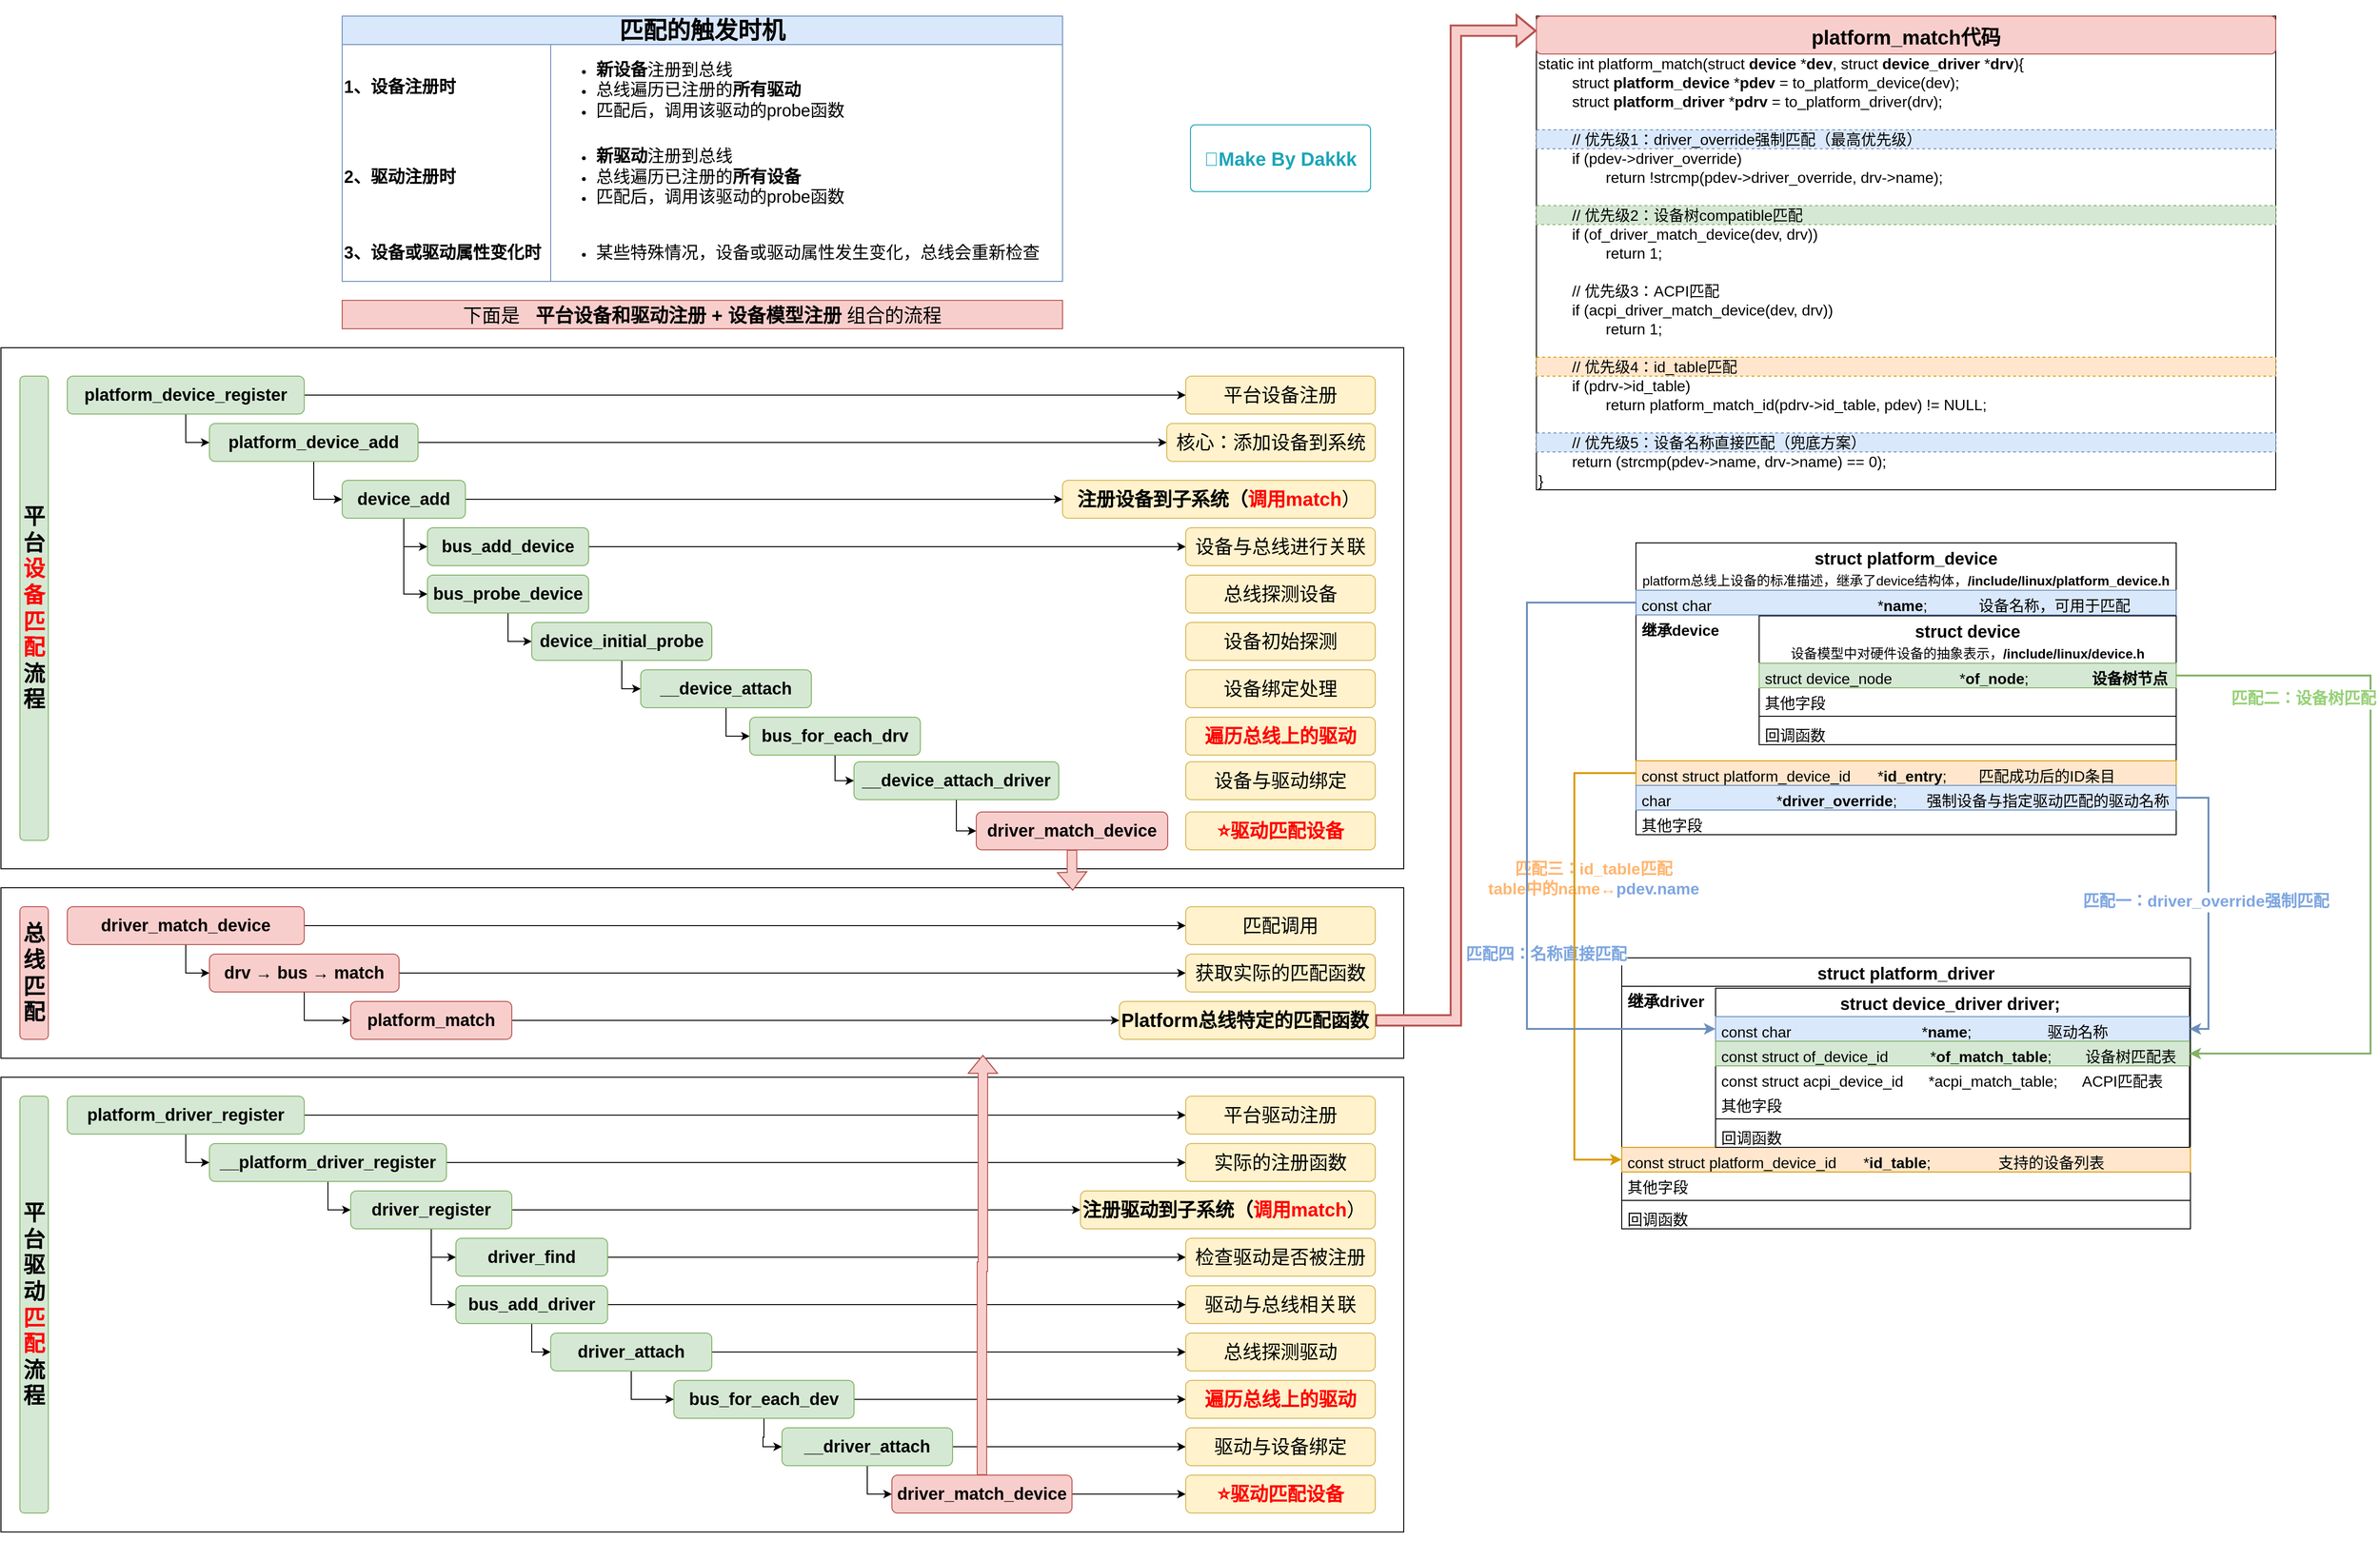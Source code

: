 <mxfile version="27.0.9">
  <diagram name="第 1 页" id="ThU6162ut3krzGbbzCT7">
    <mxGraphModel dx="3137" dy="1144" grid="1" gridSize="10" guides="1" tooltips="1" connect="1" arrows="1" fold="1" page="1" pageScale="1" pageWidth="1169" pageHeight="1654" math="0" shadow="0">
      <root>
        <mxCell id="0" />
        <mxCell id="1" parent="0" />
        <mxCell id="UOvHIu2HQ0A_Bg7Pm3mz-21" value="&lt;h1&gt;&lt;font style=&quot;font-size: 25px;&quot;&gt;匹配的触发时机&lt;/font&gt;&lt;/h1&gt;" style="rounded=0;whiteSpace=wrap;html=1;fillColor=#dae8fc;strokeColor=#6c8ebf;" vertex="1" parent="1">
          <mxGeometry x="130" y="70" width="760" height="30" as="geometry" />
        </mxCell>
        <mxCell id="UOvHIu2HQ0A_Bg7Pm3mz-22" value="" style="shape=table;startSize=0;container=1;collapsible=0;childLayout=tableLayout;fixedRows=1;rowLines=0;fontStyle=0;fontSize=14;fillColor=none;strokeColor=#6c8ebf;" vertex="1" parent="1">
          <mxGeometry x="130" y="100" width="760" height="250" as="geometry" />
        </mxCell>
        <mxCell id="UOvHIu2HQ0A_Bg7Pm3mz-23" value="" style="shape=tableRow;horizontal=0;startSize=0;swimlaneHead=0;swimlaneBody=0;top=0;left=0;bottom=0;right=0;collapsible=0;dropTarget=0;fillColor=none;points=[[0,0.5],[1,0.5]];portConstraint=eastwest;strokeColor=inherit;fontSize=14;" vertex="1" parent="UOvHIu2HQ0A_Bg7Pm3mz-22">
          <mxGeometry width="760" height="90" as="geometry" />
        </mxCell>
        <mxCell id="UOvHIu2HQ0A_Bg7Pm3mz-24" value="&lt;font style=&quot;font-size: 18px;&quot;&gt;&lt;b&gt;1、设备注册时&lt;/b&gt;&lt;/font&gt;" style="shape=partialRectangle;html=1;whiteSpace=wrap;connectable=0;fillColor=none;top=0;left=0;bottom=0;right=0;overflow=hidden;pointerEvents=1;strokeColor=inherit;fontSize=14;align=left;" vertex="1" parent="UOvHIu2HQ0A_Bg7Pm3mz-23">
          <mxGeometry width="220" height="90" as="geometry">
            <mxRectangle width="220" height="90" as="alternateBounds" />
          </mxGeometry>
        </mxCell>
        <mxCell id="UOvHIu2HQ0A_Bg7Pm3mz-25" value="&lt;ul&gt;&lt;li&gt;&lt;span style=&quot;font-size: 18px;&quot;&gt;&lt;b&gt;新设备&lt;/b&gt;注册到总线&lt;/span&gt;&lt;/li&gt;&lt;li&gt;&lt;span style=&quot;font-size: 18px;&quot;&gt;总线遍历已注册的&lt;b&gt;所有驱动&lt;/b&gt;&lt;/span&gt;&lt;/li&gt;&lt;li&gt;&lt;span style=&quot;font-size: 18px;&quot;&gt;匹配后，调用该驱动的probe函数&lt;/span&gt;&lt;/li&gt;&lt;/ul&gt;" style="shape=partialRectangle;html=1;whiteSpace=wrap;connectable=0;fillColor=none;top=0;left=0;bottom=0;right=0;align=left;spacingLeft=6;overflow=hidden;strokeColor=inherit;fontSize=14;" vertex="1" parent="UOvHIu2HQ0A_Bg7Pm3mz-23">
          <mxGeometry x="220" width="540" height="90" as="geometry">
            <mxRectangle width="540" height="90" as="alternateBounds" />
          </mxGeometry>
        </mxCell>
        <mxCell id="UOvHIu2HQ0A_Bg7Pm3mz-26" value="" style="shape=tableRow;horizontal=0;startSize=0;swimlaneHead=0;swimlaneBody=0;top=0;left=0;bottom=0;right=0;collapsible=0;dropTarget=0;fillColor=none;points=[[0,0.5],[1,0.5]];portConstraint=eastwest;strokeColor=inherit;fontSize=14;" vertex="1" parent="UOvHIu2HQ0A_Bg7Pm3mz-22">
          <mxGeometry y="90" width="760" height="100" as="geometry" />
        </mxCell>
        <mxCell id="UOvHIu2HQ0A_Bg7Pm3mz-27" value="&lt;font style=&quot;font-size: 18px;&quot;&gt;&lt;b&gt;2、驱动注册时&lt;/b&gt;&lt;/font&gt;" style="shape=partialRectangle;html=1;whiteSpace=wrap;connectable=0;fillColor=none;top=0;left=0;bottom=0;right=0;overflow=hidden;strokeColor=inherit;fontSize=14;align=left;" vertex="1" parent="UOvHIu2HQ0A_Bg7Pm3mz-26">
          <mxGeometry width="220" height="100" as="geometry">
            <mxRectangle width="220" height="100" as="alternateBounds" />
          </mxGeometry>
        </mxCell>
        <mxCell id="UOvHIu2HQ0A_Bg7Pm3mz-28" value="&lt;ul&gt;&lt;li&gt;&lt;span style=&quot;font-size: 18px;&quot;&gt;&lt;b&gt;新驱动&lt;/b&gt;注册到总线&lt;/span&gt;&lt;/li&gt;&lt;li&gt;&lt;span style=&quot;font-size: 18px;&quot;&gt;总线遍历已注册的&lt;b&gt;所有设备&lt;/b&gt;&lt;/span&gt;&lt;/li&gt;&lt;li&gt;&lt;span style=&quot;font-size: 18px;&quot;&gt;匹配后，调用该驱动的probe函数&lt;/span&gt;&lt;/li&gt;&lt;/ul&gt;" style="shape=partialRectangle;html=1;whiteSpace=wrap;connectable=0;fillColor=none;top=0;left=0;bottom=0;right=0;align=left;spacingLeft=6;overflow=hidden;strokeColor=inherit;fontSize=14;" vertex="1" parent="UOvHIu2HQ0A_Bg7Pm3mz-26">
          <mxGeometry x="220" width="540" height="100" as="geometry">
            <mxRectangle width="540" height="100" as="alternateBounds" />
          </mxGeometry>
        </mxCell>
        <mxCell id="UOvHIu2HQ0A_Bg7Pm3mz-29" value="" style="shape=tableRow;horizontal=0;startSize=0;swimlaneHead=0;swimlaneBody=0;top=0;left=0;bottom=0;right=0;collapsible=0;dropTarget=0;fillColor=none;points=[[0,0.5],[1,0.5]];portConstraint=eastwest;strokeColor=inherit;fontSize=14;" vertex="1" parent="UOvHIu2HQ0A_Bg7Pm3mz-22">
          <mxGeometry y="190" width="760" height="60" as="geometry" />
        </mxCell>
        <mxCell id="UOvHIu2HQ0A_Bg7Pm3mz-30" value="&lt;font style=&quot;font-size: 18px;&quot;&gt;&lt;b&gt;3、设备或驱动属性变化时&lt;/b&gt;&lt;/font&gt;" style="shape=partialRectangle;html=1;whiteSpace=wrap;connectable=0;fillColor=none;top=0;left=0;bottom=0;right=0;overflow=hidden;strokeColor=inherit;fontSize=14;align=left;" vertex="1" parent="UOvHIu2HQ0A_Bg7Pm3mz-29">
          <mxGeometry width="220" height="60" as="geometry">
            <mxRectangle width="220" height="60" as="alternateBounds" />
          </mxGeometry>
        </mxCell>
        <mxCell id="UOvHIu2HQ0A_Bg7Pm3mz-31" value="&lt;ul&gt;&lt;li&gt;&lt;span style=&quot;font-size: 18px;&quot;&gt;某些特殊情况，设备或驱动属性发生变化，总线会重新检查&lt;/span&gt;&lt;/li&gt;&lt;/ul&gt;" style="shape=partialRectangle;html=1;whiteSpace=wrap;connectable=0;fillColor=none;top=0;left=0;bottom=0;right=0;align=left;spacingLeft=6;overflow=hidden;strokeColor=inherit;fontSize=14;" vertex="1" parent="UOvHIu2HQ0A_Bg7Pm3mz-29">
          <mxGeometry x="220" width="540" height="60" as="geometry">
            <mxRectangle width="540" height="60" as="alternateBounds" />
          </mxGeometry>
        </mxCell>
        <mxCell id="UOvHIu2HQ0A_Bg7Pm3mz-35" value="&lt;h1&gt;&lt;font style=&quot;font-size: 20px;&quot;&gt;&lt;span style=&quot;font-weight: normal;&quot;&gt;下面是&amp;nbsp; &amp;nbsp;&lt;/span&gt;平台设备和驱动注册 + 设备模型注册&lt;span style=&quot;font-weight: normal;&quot;&gt;&amp;nbsp;组合的流程&lt;/span&gt;&lt;/font&gt;&lt;/h1&gt;" style="rounded=0;whiteSpace=wrap;html=1;fillColor=#f8cecc;strokeColor=#b85450;" vertex="1" parent="1">
          <mxGeometry x="130" y="370" width="760" height="30" as="geometry" />
        </mxCell>
        <mxCell id="UOvHIu2HQ0A_Bg7Pm3mz-36" value="" style="rounded=0;whiteSpace=wrap;html=1;" vertex="1" parent="1">
          <mxGeometry x="-230" y="420" width="1480" height="550" as="geometry" />
        </mxCell>
        <mxCell id="UOvHIu2HQ0A_Bg7Pm3mz-37" style="edgeStyle=orthogonalEdgeStyle;rounded=0;orthogonalLoop=1;jettySize=auto;html=1;entryX=0;entryY=0.5;entryDx=0;entryDy=0;" edge="1" parent="1" source="UOvHIu2HQ0A_Bg7Pm3mz-41" target="UOvHIu2HQ0A_Bg7Pm3mz-52">
          <mxGeometry relative="1" as="geometry" />
        </mxCell>
        <mxCell id="UOvHIu2HQ0A_Bg7Pm3mz-40" style="edgeStyle=orthogonalEdgeStyle;rounded=0;orthogonalLoop=1;jettySize=auto;html=1;entryX=0;entryY=0.5;entryDx=0;entryDy=0;" edge="1" parent="1" source="UOvHIu2HQ0A_Bg7Pm3mz-41" target="UOvHIu2HQ0A_Bg7Pm3mz-51">
          <mxGeometry relative="1" as="geometry" />
        </mxCell>
        <mxCell id="UOvHIu2HQ0A_Bg7Pm3mz-41" value="&lt;h2&gt;platform_device_register&lt;/h2&gt;" style="rounded=1;whiteSpace=wrap;html=1;fillColor=#d5e8d4;strokeColor=#82b366;fontStyle=1" vertex="1" parent="1">
          <mxGeometry x="-160" y="450" width="250" height="40" as="geometry" />
        </mxCell>
        <mxCell id="UOvHIu2HQ0A_Bg7Pm3mz-46" style="edgeStyle=orthogonalEdgeStyle;rounded=0;orthogonalLoop=1;jettySize=auto;html=1;entryX=0;entryY=0.5;entryDx=0;entryDy=0;" edge="1" parent="1" source="UOvHIu2HQ0A_Bg7Pm3mz-51" target="UOvHIu2HQ0A_Bg7Pm3mz-55">
          <mxGeometry relative="1" as="geometry" />
        </mxCell>
        <mxCell id="UOvHIu2HQ0A_Bg7Pm3mz-50" style="edgeStyle=orthogonalEdgeStyle;rounded=0;orthogonalLoop=1;jettySize=auto;html=1;entryX=0;entryY=0.5;entryDx=0;entryDy=0;" edge="1" parent="1" source="UOvHIu2HQ0A_Bg7Pm3mz-51" target="UOvHIu2HQ0A_Bg7Pm3mz-73">
          <mxGeometry relative="1" as="geometry" />
        </mxCell>
        <mxCell id="UOvHIu2HQ0A_Bg7Pm3mz-51" value="&lt;h2&gt;platform_device_add&lt;/h2&gt;" style="rounded=1;whiteSpace=wrap;html=1;fillColor=#d5e8d4;strokeColor=#82b366;fontStyle=1" vertex="1" parent="1">
          <mxGeometry x="-10" y="500" width="220" height="40" as="geometry" />
        </mxCell>
        <mxCell id="UOvHIu2HQ0A_Bg7Pm3mz-52" value="&lt;h2&gt;&lt;font style=&quot;font-size: 20px; font-weight: normal;&quot;&gt;平台设备注册&lt;/font&gt;&lt;/h2&gt;" style="rounded=1;whiteSpace=wrap;html=1;fontStyle=1;fillColor=#fff2cc;strokeColor=#d6b656;" vertex="1" parent="1">
          <mxGeometry x="1020" y="450" width="200" height="40" as="geometry" />
        </mxCell>
        <mxCell id="UOvHIu2HQ0A_Bg7Pm3mz-55" value="&lt;h2&gt;&lt;span style=&quot;font-size: 20px; font-weight: normal;&quot;&gt;核心：添加设备到系统&lt;/span&gt;&lt;/h2&gt;" style="rounded=1;whiteSpace=wrap;html=1;fontStyle=0;fillColor=#fff2cc;strokeColor=#d6b656;" vertex="1" parent="1">
          <mxGeometry x="1000" y="500" width="220" height="40" as="geometry" />
        </mxCell>
        <mxCell id="UOvHIu2HQ0A_Bg7Pm3mz-59" value="&lt;h2&gt;&lt;span style=&quot;font-size: 23px;&quot;&gt;平台&lt;font style=&quot;color: light-dark(rgb(255, 0, 0), rgb(255, 255, 255));&quot;&gt;设备&lt;/font&gt;&lt;font style=&quot;color: light-dark(rgb(255, 0, 0), rgb(255, 255, 255));&quot;&gt;匹配&lt;/font&gt;流程&lt;/span&gt;&lt;/h2&gt;" style="rounded=1;whiteSpace=wrap;html=1;fillColor=#d5e8d4;strokeColor=#82b366;fontStyle=1;fontSize=9;" vertex="1" parent="1">
          <mxGeometry x="-210" y="450" width="30" height="490" as="geometry" />
        </mxCell>
        <mxCell id="UOvHIu2HQ0A_Bg7Pm3mz-72" style="edgeStyle=orthogonalEdgeStyle;rounded=0;orthogonalLoop=1;jettySize=auto;html=1;entryX=0;entryY=0.5;entryDx=0;entryDy=0;" edge="1" parent="1" source="UOvHIu2HQ0A_Bg7Pm3mz-73" target="UOvHIu2HQ0A_Bg7Pm3mz-75">
          <mxGeometry relative="1" as="geometry" />
        </mxCell>
        <mxCell id="UOvHIu2HQ0A_Bg7Pm3mz-151" style="edgeStyle=orthogonalEdgeStyle;rounded=0;orthogonalLoop=1;jettySize=auto;html=1;entryX=0;entryY=0.5;entryDx=0;entryDy=0;" edge="1" parent="1" source="UOvHIu2HQ0A_Bg7Pm3mz-73" target="UOvHIu2HQ0A_Bg7Pm3mz-132">
          <mxGeometry relative="1" as="geometry" />
        </mxCell>
        <mxCell id="UOvHIu2HQ0A_Bg7Pm3mz-152" style="edgeStyle=orthogonalEdgeStyle;rounded=0;orthogonalLoop=1;jettySize=auto;html=1;entryX=0;entryY=0.5;entryDx=0;entryDy=0;" edge="1" parent="1" source="UOvHIu2HQ0A_Bg7Pm3mz-73" target="UOvHIu2HQ0A_Bg7Pm3mz-135">
          <mxGeometry relative="1" as="geometry" />
        </mxCell>
        <mxCell id="UOvHIu2HQ0A_Bg7Pm3mz-73" value="&lt;h2&gt;device_add&lt;/h2&gt;" style="rounded=1;whiteSpace=wrap;html=1;fillColor=#d5e8d4;strokeColor=#82b366;fontStyle=1" vertex="1" parent="1">
          <mxGeometry x="130" y="560" width="130" height="40" as="geometry" />
        </mxCell>
        <mxCell id="UOvHIu2HQ0A_Bg7Pm3mz-75" value="&lt;h2&gt;&lt;span style=&quot;font-size: 20px;&quot;&gt;注册设备到子系统（&lt;/span&gt;&lt;span style=&quot;color: light-dark(rgb(255, 0, 0), rgb(255, 255, 255)); font-size: 20px; background-color: transparent;&quot;&gt;调用match&lt;/span&gt;&lt;span style=&quot;font-size: 20px; background-color: transparent; color: light-dark(rgb(0, 0, 0), rgb(255, 255, 255)); font-weight: normal;&quot;&gt;）&lt;/span&gt;&lt;/h2&gt;" style="rounded=1;whiteSpace=wrap;html=1;fontStyle=0;fillColor=#fff2cc;strokeColor=#d6b656;" vertex="1" parent="1">
          <mxGeometry x="890" y="560" width="330" height="40" as="geometry" />
        </mxCell>
        <mxCell id="UOvHIu2HQ0A_Bg7Pm3mz-131" style="edgeStyle=orthogonalEdgeStyle;rounded=0;orthogonalLoop=1;jettySize=auto;html=1;entryX=0;entryY=0.5;entryDx=0;entryDy=0;" edge="1" source="UOvHIu2HQ0A_Bg7Pm3mz-132" target="UOvHIu2HQ0A_Bg7Pm3mz-133" parent="1">
          <mxGeometry relative="1" as="geometry" />
        </mxCell>
        <mxCell id="UOvHIu2HQ0A_Bg7Pm3mz-132" value="&lt;h2&gt;bus_add_device&lt;/h2&gt;" style="rounded=1;whiteSpace=wrap;html=1;fillColor=#d5e8d4;strokeColor=#82b366;fontStyle=1" vertex="1" parent="1">
          <mxGeometry x="220" y="610" width="170" height="40" as="geometry" />
        </mxCell>
        <mxCell id="UOvHIu2HQ0A_Bg7Pm3mz-133" value="&lt;h2&gt;&lt;span style=&quot;font-size: 20px; font-weight: normal;&quot;&gt;设备与总线进行关联&lt;/span&gt;&lt;/h2&gt;" style="rounded=1;whiteSpace=wrap;html=1;fillColor=#fff2cc;strokeColor=#d6b656;fontStyle=1" vertex="1" parent="1">
          <mxGeometry x="1020" y="610" width="200" height="40" as="geometry" />
        </mxCell>
        <mxCell id="UOvHIu2HQ0A_Bg7Pm3mz-134" style="edgeStyle=orthogonalEdgeStyle;rounded=0;orthogonalLoop=1;jettySize=auto;html=1;entryX=0;entryY=0.5;entryDx=0;entryDy=0;" edge="1" source="UOvHIu2HQ0A_Bg7Pm3mz-135" target="UOvHIu2HQ0A_Bg7Pm3mz-137" parent="1">
          <mxGeometry relative="1" as="geometry" />
        </mxCell>
        <mxCell id="UOvHIu2HQ0A_Bg7Pm3mz-135" value="&lt;h2&gt;bus_probe_device&lt;/h2&gt;" style="rounded=1;whiteSpace=wrap;html=1;fillColor=#d5e8d4;strokeColor=#82b366;fontStyle=1" vertex="1" parent="1">
          <mxGeometry x="220" y="660" width="170" height="40" as="geometry" />
        </mxCell>
        <mxCell id="UOvHIu2HQ0A_Bg7Pm3mz-136" style="edgeStyle=orthogonalEdgeStyle;rounded=0;orthogonalLoop=1;jettySize=auto;html=1;entryX=0;entryY=0.5;entryDx=0;entryDy=0;" edge="1" source="UOvHIu2HQ0A_Bg7Pm3mz-137" target="UOvHIu2HQ0A_Bg7Pm3mz-139" parent="1">
          <mxGeometry relative="1" as="geometry" />
        </mxCell>
        <mxCell id="UOvHIu2HQ0A_Bg7Pm3mz-137" value="&lt;h2&gt;device_initial_probe&lt;/h2&gt;" style="rounded=1;whiteSpace=wrap;html=1;fillColor=#d5e8d4;strokeColor=#82b366;fontStyle=1" vertex="1" parent="1">
          <mxGeometry x="330" y="710" width="190" height="40" as="geometry" />
        </mxCell>
        <mxCell id="UOvHIu2HQ0A_Bg7Pm3mz-138" style="edgeStyle=orthogonalEdgeStyle;rounded=0;orthogonalLoop=1;jettySize=auto;html=1;entryX=0;entryY=0.5;entryDx=0;entryDy=0;" edge="1" source="UOvHIu2HQ0A_Bg7Pm3mz-139" target="UOvHIu2HQ0A_Bg7Pm3mz-141" parent="1">
          <mxGeometry relative="1" as="geometry" />
        </mxCell>
        <mxCell id="UOvHIu2HQ0A_Bg7Pm3mz-139" value="&lt;h2&gt;__device_attach&lt;/h2&gt;" style="rounded=1;whiteSpace=wrap;html=1;fillColor=#d5e8d4;strokeColor=#82b366;fontStyle=1" vertex="1" parent="1">
          <mxGeometry x="445" y="760" width="180" height="40" as="geometry" />
        </mxCell>
        <mxCell id="UOvHIu2HQ0A_Bg7Pm3mz-140" style="edgeStyle=orthogonalEdgeStyle;rounded=0;orthogonalLoop=1;jettySize=auto;html=1;entryX=0;entryY=0.5;entryDx=0;entryDy=0;" edge="1" source="UOvHIu2HQ0A_Bg7Pm3mz-141" target="UOvHIu2HQ0A_Bg7Pm3mz-143" parent="1">
          <mxGeometry relative="1" as="geometry" />
        </mxCell>
        <mxCell id="UOvHIu2HQ0A_Bg7Pm3mz-141" value="&lt;h2&gt;bus_for_each_drv&lt;/h2&gt;" style="rounded=1;whiteSpace=wrap;html=1;fillColor=#d5e8d4;strokeColor=#82b366;fontStyle=1" vertex="1" parent="1">
          <mxGeometry x="560" y="810" width="180" height="40" as="geometry" />
        </mxCell>
        <mxCell id="UOvHIu2HQ0A_Bg7Pm3mz-142" style="edgeStyle=orthogonalEdgeStyle;rounded=0;orthogonalLoop=1;jettySize=auto;html=1;entryX=0;entryY=0.5;entryDx=0;entryDy=0;" edge="1" source="UOvHIu2HQ0A_Bg7Pm3mz-143" target="UOvHIu2HQ0A_Bg7Pm3mz-144" parent="1">
          <mxGeometry relative="1" as="geometry" />
        </mxCell>
        <mxCell id="UOvHIu2HQ0A_Bg7Pm3mz-143" value="&lt;h2&gt;__device_attach_driver&lt;/h2&gt;" style="rounded=1;whiteSpace=wrap;html=1;fillColor=#d5e8d4;strokeColor=#82b366;fontStyle=1" vertex="1" parent="1">
          <mxGeometry x="670" y="857" width="216" height="40" as="geometry" />
        </mxCell>
        <mxCell id="UOvHIu2HQ0A_Bg7Pm3mz-144" value="&lt;h2&gt;driver_match_device&lt;/h2&gt;" style="rounded=1;whiteSpace=wrap;html=1;fillColor=#f8cecc;strokeColor=#b85450;fontStyle=1" vertex="1" parent="1">
          <mxGeometry x="799" y="910" width="202" height="40" as="geometry" />
        </mxCell>
        <mxCell id="UOvHIu2HQ0A_Bg7Pm3mz-145" value="&lt;h2&gt;&lt;span style=&quot;font-size: 20px; font-weight: normal;&quot;&gt;总线探测设备&lt;/span&gt;&lt;/h2&gt;" style="rounded=1;whiteSpace=wrap;html=1;fillColor=#fff2cc;strokeColor=#d6b656;fontStyle=1" vertex="1" parent="1">
          <mxGeometry x="1020" y="660" width="200" height="40" as="geometry" />
        </mxCell>
        <mxCell id="UOvHIu2HQ0A_Bg7Pm3mz-146" value="&lt;h2&gt;&lt;span style=&quot;font-size: 20px; font-weight: normal;&quot;&gt;设备初始探测&lt;/span&gt;&lt;/h2&gt;" style="rounded=1;whiteSpace=wrap;html=1;fillColor=#fff2cc;strokeColor=#d6b656;fontStyle=1" vertex="1" parent="1">
          <mxGeometry x="1020" y="710" width="200" height="40" as="geometry" />
        </mxCell>
        <mxCell id="UOvHIu2HQ0A_Bg7Pm3mz-147" value="&lt;h2&gt;&lt;span style=&quot;font-size: 20px; font-weight: normal;&quot;&gt;设备绑定处理&lt;/span&gt;&lt;/h2&gt;" style="rounded=1;whiteSpace=wrap;html=1;fillColor=#fff2cc;strokeColor=#d6b656;fontStyle=1" vertex="1" parent="1">
          <mxGeometry x="1020" y="760" width="200" height="40" as="geometry" />
        </mxCell>
        <mxCell id="UOvHIu2HQ0A_Bg7Pm3mz-148" value="&lt;h2&gt;&lt;span style=&quot;font-size: 20px;&quot;&gt;&lt;font style=&quot;color: light-dark(rgb(255, 0, 0), rgb(255, 255, 255));&quot;&gt;遍历总线上的驱动&lt;/font&gt;&lt;/span&gt;&lt;/h2&gt;" style="rounded=1;whiteSpace=wrap;html=1;fillColor=#fff2cc;strokeColor=#d6b656;fontStyle=1" vertex="1" parent="1">
          <mxGeometry x="1020" y="810" width="200" height="40" as="geometry" />
        </mxCell>
        <mxCell id="UOvHIu2HQ0A_Bg7Pm3mz-149" value="&lt;h2&gt;&lt;span style=&quot;font-size: 20px; font-weight: normal;&quot;&gt;设备与驱动绑定&lt;/span&gt;&lt;/h2&gt;" style="rounded=1;whiteSpace=wrap;html=1;fillColor=#fff2cc;strokeColor=#d6b656;fontStyle=1" vertex="1" parent="1">
          <mxGeometry x="1020" y="857" width="200" height="40" as="geometry" />
        </mxCell>
        <mxCell id="UOvHIu2HQ0A_Bg7Pm3mz-150" value="&lt;h2&gt;&lt;span style=&quot;background-color: transparent; font-size: 20px;&quot;&gt;&lt;font color=&quot;#ff0000&quot;&gt;⭐&lt;/font&gt;&lt;/span&gt;&lt;span style=&quot;font-size: 20px;&quot;&gt;&lt;font style=&quot;color: light-dark(rgb(255, 0, 0), rgb(255, 255, 255));&quot;&gt;驱动匹配设备&lt;/font&gt;&lt;/span&gt;&lt;/h2&gt;" style="rounded=1;whiteSpace=wrap;html=1;fillColor=#fff2cc;strokeColor=#d6b656;fontStyle=1" vertex="1" parent="1">
          <mxGeometry x="1020" y="910" width="200" height="40" as="geometry" />
        </mxCell>
        <mxCell id="UOvHIu2HQ0A_Bg7Pm3mz-188" value="" style="rounded=0;whiteSpace=wrap;html=1;" vertex="1" parent="1">
          <mxGeometry x="-230" y="1190" width="1480" height="480" as="geometry" />
        </mxCell>
        <mxCell id="UOvHIu2HQ0A_Bg7Pm3mz-189" style="edgeStyle=orthogonalEdgeStyle;rounded=0;orthogonalLoop=1;jettySize=auto;html=1;entryX=0;entryY=0.5;entryDx=0;entryDy=0;" edge="1" parent="1" source="UOvHIu2HQ0A_Bg7Pm3mz-191" target="UOvHIu2HQ0A_Bg7Pm3mz-204">
          <mxGeometry relative="1" as="geometry" />
        </mxCell>
        <mxCell id="UOvHIu2HQ0A_Bg7Pm3mz-190" style="edgeStyle=orthogonalEdgeStyle;rounded=0;orthogonalLoop=1;jettySize=auto;html=1;entryX=0;entryY=0.5;entryDx=0;entryDy=0;" edge="1" parent="1" source="UOvHIu2HQ0A_Bg7Pm3mz-191" target="UOvHIu2HQ0A_Bg7Pm3mz-199">
          <mxGeometry relative="1" as="geometry" />
        </mxCell>
        <mxCell id="UOvHIu2HQ0A_Bg7Pm3mz-191" value="&lt;h2&gt;platform_driver_register&lt;/h2&gt;" style="rounded=1;whiteSpace=wrap;html=1;fillColor=#d5e8d4;strokeColor=#82b366;fontStyle=1" vertex="1" parent="1">
          <mxGeometry x="-160" y="1210" width="250" height="40" as="geometry" />
        </mxCell>
        <mxCell id="UOvHIu2HQ0A_Bg7Pm3mz-192" style="edgeStyle=orthogonalEdgeStyle;rounded=0;orthogonalLoop=1;jettySize=auto;html=1;" edge="1" parent="1" source="UOvHIu2HQ0A_Bg7Pm3mz-199" target="UOvHIu2HQ0A_Bg7Pm3mz-205">
          <mxGeometry relative="1" as="geometry" />
        </mxCell>
        <mxCell id="UOvHIu2HQ0A_Bg7Pm3mz-198" style="edgeStyle=orthogonalEdgeStyle;rounded=0;orthogonalLoop=1;jettySize=auto;html=1;entryX=0;entryY=0.5;entryDx=0;entryDy=0;" edge="1" parent="1" source="UOvHIu2HQ0A_Bg7Pm3mz-199" target="UOvHIu2HQ0A_Bg7Pm3mz-217">
          <mxGeometry relative="1" as="geometry" />
        </mxCell>
        <mxCell id="UOvHIu2HQ0A_Bg7Pm3mz-199" value="&lt;h2&gt;__platform_driver_register&lt;/h2&gt;" style="rounded=1;whiteSpace=wrap;html=1;fillColor=#d5e8d4;strokeColor=#82b366;fontStyle=1" vertex="1" parent="1">
          <mxGeometry x="-10" y="1260" width="250" height="40" as="geometry" />
        </mxCell>
        <mxCell id="UOvHIu2HQ0A_Bg7Pm3mz-204" value="&lt;h2&gt;&lt;font style=&quot;font-size: 20px; font-weight: normal;&quot;&gt;平台驱动注册&lt;/font&gt;&lt;/h2&gt;" style="rounded=1;whiteSpace=wrap;html=1;fontStyle=1;fillColor=#fff2cc;strokeColor=#d6b656;" vertex="1" parent="1">
          <mxGeometry x="1020" y="1210" width="200" height="40" as="geometry" />
        </mxCell>
        <mxCell id="UOvHIu2HQ0A_Bg7Pm3mz-205" value="&lt;h2&gt;&lt;font style=&quot;font-size: 20px; font-weight: normal;&quot;&gt;实际的注册函数&lt;/font&gt;&lt;/h2&gt;" style="rounded=1;whiteSpace=wrap;html=1;fontStyle=0;fillColor=#fff2cc;strokeColor=#d6b656;" vertex="1" parent="1">
          <mxGeometry x="1020" y="1260" width="200" height="40" as="geometry" />
        </mxCell>
        <mxCell id="UOvHIu2HQ0A_Bg7Pm3mz-208" value="&lt;h2&gt;&lt;span style=&quot;font-size: 23px;&quot;&gt;平台驱动&lt;font style=&quot;color: light-dark(rgb(255, 0, 0), rgb(255, 255, 255));&quot;&gt;匹配&lt;/font&gt;流程&lt;/span&gt;&lt;/h2&gt;" style="rounded=1;whiteSpace=wrap;html=1;fillColor=#d5e8d4;strokeColor=#82b366;fontStyle=1;fontSize=9;" vertex="1" parent="1">
          <mxGeometry x="-210" y="1210" width="30" height="440" as="geometry" />
        </mxCell>
        <mxCell id="UOvHIu2HQ0A_Bg7Pm3mz-216" style="edgeStyle=orthogonalEdgeStyle;rounded=0;orthogonalLoop=1;jettySize=auto;html=1;entryX=0;entryY=0.5;entryDx=0;entryDy=0;" edge="1" parent="1" source="UOvHIu2HQ0A_Bg7Pm3mz-217" target="UOvHIu2HQ0A_Bg7Pm3mz-220">
          <mxGeometry relative="1" as="geometry" />
        </mxCell>
        <mxCell id="UOvHIu2HQ0A_Bg7Pm3mz-294" style="edgeStyle=orthogonalEdgeStyle;rounded=0;orthogonalLoop=1;jettySize=auto;html=1;entryX=0;entryY=0.5;entryDx=0;entryDy=0;" edge="1" parent="1" source="UOvHIu2HQ0A_Bg7Pm3mz-217" target="UOvHIu2HQ0A_Bg7Pm3mz-272">
          <mxGeometry relative="1" as="geometry" />
        </mxCell>
        <mxCell id="UOvHIu2HQ0A_Bg7Pm3mz-295" style="edgeStyle=orthogonalEdgeStyle;rounded=0;orthogonalLoop=1;jettySize=auto;html=1;entryX=0;entryY=0.5;entryDx=0;entryDy=0;" edge="1" parent="1" source="UOvHIu2HQ0A_Bg7Pm3mz-217" target="UOvHIu2HQ0A_Bg7Pm3mz-275">
          <mxGeometry relative="1" as="geometry" />
        </mxCell>
        <mxCell id="UOvHIu2HQ0A_Bg7Pm3mz-217" value="&lt;h2&gt;driver_register&lt;/h2&gt;" style="rounded=1;whiteSpace=wrap;html=1;fillColor=#d5e8d4;strokeColor=#82b366;fontStyle=1" vertex="1" parent="1">
          <mxGeometry x="139" y="1310" width="170" height="40" as="geometry" />
        </mxCell>
        <mxCell id="UOvHIu2HQ0A_Bg7Pm3mz-220" value="&lt;h2&gt;&lt;span style=&quot;font-size: 20px;&quot;&gt;注册驱动到子系统&lt;/span&gt;&lt;span style=&quot;text-align: center; background-color: transparent; color: light-dark(rgb(0, 0, 0), rgb(255, 255, 255)); font-size: 20px;&quot;&gt;（&lt;/span&gt;&lt;span style=&quot;text-align: center; background-color: transparent; color: light-dark(rgb(255, 0, 0), rgb(255, 255, 255)); font-size: 20px;&quot;&gt;调用match&lt;/span&gt;&lt;span style=&quot;text-align: center; background-color: transparent; color: light-dark(rgb(0, 0, 0), rgb(255, 255, 255)); font-size: 20px; font-weight: normal;&quot;&gt;）&lt;/span&gt;&lt;/h2&gt;" style="rounded=1;whiteSpace=wrap;html=1;fontStyle=1;fillColor=#fff2cc;strokeColor=#d6b656;align=left;" vertex="1" parent="1">
          <mxGeometry x="909" y="1310" width="311" height="40" as="geometry" />
        </mxCell>
        <mxCell id="UOvHIu2HQ0A_Bg7Pm3mz-271" style="edgeStyle=orthogonalEdgeStyle;rounded=0;orthogonalLoop=1;jettySize=auto;html=1;" edge="1" parent="1" source="UOvHIu2HQ0A_Bg7Pm3mz-272" target="UOvHIu2HQ0A_Bg7Pm3mz-276">
          <mxGeometry relative="1" as="geometry" />
        </mxCell>
        <mxCell id="UOvHIu2HQ0A_Bg7Pm3mz-272" value="&lt;h2&gt;driver_find&lt;/h2&gt;" style="rounded=1;whiteSpace=wrap;html=1;fillColor=#d5e8d4;strokeColor=#82b366;fontStyle=1" vertex="1" parent="1">
          <mxGeometry x="250" y="1360" width="160" height="40" as="geometry" />
        </mxCell>
        <mxCell id="UOvHIu2HQ0A_Bg7Pm3mz-273" style="edgeStyle=orthogonalEdgeStyle;rounded=0;orthogonalLoop=1;jettySize=auto;html=1;entryX=0;entryY=0.5;entryDx=0;entryDy=0;" edge="1" parent="1" source="UOvHIu2HQ0A_Bg7Pm3mz-275" target="UOvHIu2HQ0A_Bg7Pm3mz-277">
          <mxGeometry relative="1" as="geometry" />
        </mxCell>
        <mxCell id="UOvHIu2HQ0A_Bg7Pm3mz-274" style="edgeStyle=orthogonalEdgeStyle;rounded=0;orthogonalLoop=1;jettySize=auto;html=1;entryX=0;entryY=0.5;entryDx=0;entryDy=0;" edge="1" parent="1" source="UOvHIu2HQ0A_Bg7Pm3mz-275" target="UOvHIu2HQ0A_Bg7Pm3mz-280">
          <mxGeometry relative="1" as="geometry" />
        </mxCell>
        <mxCell id="UOvHIu2HQ0A_Bg7Pm3mz-275" value="&lt;h2&gt;bus_add_driver&lt;/h2&gt;" style="rounded=1;whiteSpace=wrap;html=1;fillColor=#d5e8d4;strokeColor=#82b366;fontStyle=1" vertex="1" parent="1">
          <mxGeometry x="250" y="1410" width="160" height="40" as="geometry" />
        </mxCell>
        <mxCell id="UOvHIu2HQ0A_Bg7Pm3mz-276" value="&lt;h2&gt;&lt;span style=&quot;font-size: 20px; font-weight: normal;&quot;&gt;检查驱动是否被注册&lt;/span&gt;&lt;/h2&gt;" style="rounded=1;whiteSpace=wrap;html=1;fillColor=#fff2cc;strokeColor=#d6b656;fontStyle=1" vertex="1" parent="1">
          <mxGeometry x="1020" y="1360" width="200" height="40" as="geometry" />
        </mxCell>
        <mxCell id="UOvHIu2HQ0A_Bg7Pm3mz-277" value="&lt;h2&gt;&lt;span style=&quot;font-size: 20px; font-weight: normal;&quot;&gt;驱动与总线相关联&lt;/span&gt;&lt;/h2&gt;" style="rounded=1;whiteSpace=wrap;html=1;fillColor=#fff2cc;strokeColor=#d6b656;fontStyle=1" vertex="1" parent="1">
          <mxGeometry x="1020" y="1410" width="200" height="40" as="geometry" />
        </mxCell>
        <mxCell id="UOvHIu2HQ0A_Bg7Pm3mz-278" style="edgeStyle=orthogonalEdgeStyle;rounded=0;orthogonalLoop=1;jettySize=auto;html=1;entryX=0;entryY=0.5;entryDx=0;entryDy=0;" edge="1" parent="1" source="UOvHIu2HQ0A_Bg7Pm3mz-280" target="UOvHIu2HQ0A_Bg7Pm3mz-283">
          <mxGeometry relative="1" as="geometry" />
        </mxCell>
        <mxCell id="UOvHIu2HQ0A_Bg7Pm3mz-279" style="edgeStyle=orthogonalEdgeStyle;rounded=0;orthogonalLoop=1;jettySize=auto;html=1;" edge="1" parent="1" source="UOvHIu2HQ0A_Bg7Pm3mz-280" target="UOvHIu2HQ0A_Bg7Pm3mz-289">
          <mxGeometry relative="1" as="geometry" />
        </mxCell>
        <mxCell id="UOvHIu2HQ0A_Bg7Pm3mz-280" value="&lt;h2&gt;driver_attach&lt;/h2&gt;" style="rounded=1;whiteSpace=wrap;html=1;fillColor=#d5e8d4;strokeColor=#82b366;fontStyle=1" vertex="1" parent="1">
          <mxGeometry x="350" y="1460" width="170" height="40" as="geometry" />
        </mxCell>
        <mxCell id="UOvHIu2HQ0A_Bg7Pm3mz-281" style="edgeStyle=orthogonalEdgeStyle;rounded=0;orthogonalLoop=1;jettySize=auto;html=1;entryX=0;entryY=0.5;entryDx=0;entryDy=0;" edge="1" parent="1" source="UOvHIu2HQ0A_Bg7Pm3mz-283" target="UOvHIu2HQ0A_Bg7Pm3mz-286">
          <mxGeometry relative="1" as="geometry" />
        </mxCell>
        <mxCell id="UOvHIu2HQ0A_Bg7Pm3mz-282" style="edgeStyle=orthogonalEdgeStyle;rounded=0;orthogonalLoop=1;jettySize=auto;html=1;entryX=0;entryY=0.5;entryDx=0;entryDy=0;" edge="1" parent="1" source="UOvHIu2HQ0A_Bg7Pm3mz-283" target="UOvHIu2HQ0A_Bg7Pm3mz-290">
          <mxGeometry relative="1" as="geometry" />
        </mxCell>
        <mxCell id="UOvHIu2HQ0A_Bg7Pm3mz-283" value="&lt;h2&gt;bus_for_each_dev&lt;/h2&gt;" style="rounded=1;whiteSpace=wrap;html=1;fillColor=#d5e8d4;strokeColor=#82b366;fontStyle=1" vertex="1" parent="1">
          <mxGeometry x="480" y="1510" width="190" height="40" as="geometry" />
        </mxCell>
        <mxCell id="UOvHIu2HQ0A_Bg7Pm3mz-284" style="edgeStyle=orthogonalEdgeStyle;rounded=0;orthogonalLoop=1;jettySize=auto;html=1;entryX=0;entryY=0.5;entryDx=0;entryDy=0;" edge="1" parent="1" source="UOvHIu2HQ0A_Bg7Pm3mz-286" target="UOvHIu2HQ0A_Bg7Pm3mz-288">
          <mxGeometry relative="1" as="geometry" />
        </mxCell>
        <mxCell id="UOvHIu2HQ0A_Bg7Pm3mz-285" style="edgeStyle=orthogonalEdgeStyle;rounded=0;orthogonalLoop=1;jettySize=auto;html=1;entryX=0;entryY=0.5;entryDx=0;entryDy=0;" edge="1" parent="1" source="UOvHIu2HQ0A_Bg7Pm3mz-286" target="UOvHIu2HQ0A_Bg7Pm3mz-291">
          <mxGeometry relative="1" as="geometry" />
        </mxCell>
        <mxCell id="UOvHIu2HQ0A_Bg7Pm3mz-286" value="&lt;h2&gt;__driver_attach&lt;/h2&gt;" style="rounded=1;whiteSpace=wrap;html=1;fillColor=#d5e8d4;strokeColor=#82b366;fontStyle=1" vertex="1" parent="1">
          <mxGeometry x="594" y="1560" width="180" height="40" as="geometry" />
        </mxCell>
        <mxCell id="UOvHIu2HQ0A_Bg7Pm3mz-287" style="edgeStyle=orthogonalEdgeStyle;rounded=0;orthogonalLoop=1;jettySize=auto;html=1;entryX=0;entryY=0.5;entryDx=0;entryDy=0;" edge="1" parent="1" source="UOvHIu2HQ0A_Bg7Pm3mz-288" target="UOvHIu2HQ0A_Bg7Pm3mz-292">
          <mxGeometry relative="1" as="geometry" />
        </mxCell>
        <mxCell id="UOvHIu2HQ0A_Bg7Pm3mz-288" value="&lt;h2&gt;driver_match_device&lt;/h2&gt;" style="rounded=1;whiteSpace=wrap;html=1;fillColor=#f8cecc;strokeColor=#b85450;fontStyle=1" vertex="1" parent="1">
          <mxGeometry x="710" y="1610" width="190" height="40" as="geometry" />
        </mxCell>
        <mxCell id="UOvHIu2HQ0A_Bg7Pm3mz-289" value="&lt;h2&gt;&lt;span style=&quot;font-size: 20px; font-weight: normal;&quot;&gt;总线探测驱动&lt;/span&gt;&lt;/h2&gt;" style="rounded=1;whiteSpace=wrap;html=1;fillColor=#fff2cc;strokeColor=#d6b656;fontStyle=1" vertex="1" parent="1">
          <mxGeometry x="1020" y="1460" width="200" height="40" as="geometry" />
        </mxCell>
        <mxCell id="UOvHIu2HQ0A_Bg7Pm3mz-290" value="&lt;h2&gt;&lt;span style=&quot;font-size: 20px;&quot;&gt;&lt;font style=&quot;color: light-dark(rgb(255, 0, 0), rgb(255, 255, 255));&quot;&gt;遍历总线上的驱动&lt;/font&gt;&lt;/span&gt;&lt;/h2&gt;" style="rounded=1;whiteSpace=wrap;html=1;fillColor=#fff2cc;strokeColor=#d6b656;fontStyle=1" vertex="1" parent="1">
          <mxGeometry x="1020" y="1510" width="200" height="40" as="geometry" />
        </mxCell>
        <mxCell id="UOvHIu2HQ0A_Bg7Pm3mz-291" value="&lt;h2&gt;&lt;span style=&quot;font-size: 20px; font-weight: 400;&quot;&gt;驱动与设备绑定&lt;/span&gt;&lt;/h2&gt;" style="rounded=1;whiteSpace=wrap;html=1;fillColor=#fff2cc;strokeColor=#d6b656;fontStyle=1" vertex="1" parent="1">
          <mxGeometry x="1020" y="1560" width="200" height="40" as="geometry" />
        </mxCell>
        <mxCell id="UOvHIu2HQ0A_Bg7Pm3mz-292" value="&lt;h2&gt;&lt;span style=&quot;background-color: transparent; font-size: 20px;&quot;&gt;&lt;font color=&quot;#ff0000&quot;&gt;⭐&lt;/font&gt;&lt;/span&gt;&lt;span style=&quot;font-size: 20px;&quot;&gt;&lt;font style=&quot;color: light-dark(rgb(255, 0, 0), rgb(255, 255, 255));&quot;&gt;驱动匹配设备&lt;/font&gt;&lt;/span&gt;&lt;/h2&gt;" style="rounded=1;whiteSpace=wrap;html=1;fillColor=#fff2cc;strokeColor=#d6b656;fontStyle=1" vertex="1" parent="1">
          <mxGeometry x="1020" y="1610" width="200" height="40" as="geometry" />
        </mxCell>
        <mxCell id="UOvHIu2HQ0A_Bg7Pm3mz-293" style="edgeStyle=orthogonalEdgeStyle;rounded=0;orthogonalLoop=1;jettySize=auto;html=1;exitX=0.5;exitY=1;exitDx=0;exitDy=0;" edge="1" parent="1">
          <mxGeometry relative="1" as="geometry">
            <mxPoint x="790" y="1670" as="sourcePoint" />
            <mxPoint x="790" y="1670" as="targetPoint" />
          </mxGeometry>
        </mxCell>
        <mxCell id="UOvHIu2HQ0A_Bg7Pm3mz-372" value="" style="rounded=0;whiteSpace=wrap;html=1;" vertex="1" parent="1">
          <mxGeometry x="-230" y="990" width="1480" height="180" as="geometry" />
        </mxCell>
        <mxCell id="UOvHIu2HQ0A_Bg7Pm3mz-373" style="edgeStyle=orthogonalEdgeStyle;rounded=0;orthogonalLoop=1;jettySize=auto;html=1;entryX=0;entryY=0.5;entryDx=0;entryDy=0;" edge="1" source="UOvHIu2HQ0A_Bg7Pm3mz-375" target="UOvHIu2HQ0A_Bg7Pm3mz-379" parent="1">
          <mxGeometry relative="1" as="geometry" />
        </mxCell>
        <mxCell id="UOvHIu2HQ0A_Bg7Pm3mz-374" style="edgeStyle=orthogonalEdgeStyle;rounded=0;orthogonalLoop=1;jettySize=auto;html=1;entryX=0;entryY=0.5;entryDx=0;entryDy=0;" edge="1" source="UOvHIu2HQ0A_Bg7Pm3mz-375" target="UOvHIu2HQ0A_Bg7Pm3mz-378" parent="1">
          <mxGeometry relative="1" as="geometry" />
        </mxCell>
        <mxCell id="UOvHIu2HQ0A_Bg7Pm3mz-375" value="&lt;h2&gt;driver_match_device&lt;/h2&gt;" style="rounded=1;whiteSpace=wrap;html=1;fillColor=#f8cecc;strokeColor=#b85450;fontStyle=1" vertex="1" parent="1">
          <mxGeometry x="-160" y="1010" width="250" height="40" as="geometry" />
        </mxCell>
        <mxCell id="UOvHIu2HQ0A_Bg7Pm3mz-376" style="edgeStyle=orthogonalEdgeStyle;rounded=0;orthogonalLoop=1;jettySize=auto;html=1;" edge="1" source="UOvHIu2HQ0A_Bg7Pm3mz-378" target="UOvHIu2HQ0A_Bg7Pm3mz-380" parent="1">
          <mxGeometry relative="1" as="geometry" />
        </mxCell>
        <mxCell id="UOvHIu2HQ0A_Bg7Pm3mz-377" style="edgeStyle=orthogonalEdgeStyle;rounded=0;orthogonalLoop=1;jettySize=auto;html=1;entryX=0;entryY=0.5;entryDx=0;entryDy=0;" edge="1" source="UOvHIu2HQ0A_Bg7Pm3mz-378" target="UOvHIu2HQ0A_Bg7Pm3mz-385" parent="1">
          <mxGeometry relative="1" as="geometry" />
        </mxCell>
        <mxCell id="UOvHIu2HQ0A_Bg7Pm3mz-378" value="&lt;h2&gt;drv → bus → match&lt;/h2&gt;" style="rounded=1;whiteSpace=wrap;html=1;fillColor=#f8cecc;strokeColor=#b85450;fontStyle=1" vertex="1" parent="1">
          <mxGeometry x="-10" y="1060" width="200" height="40" as="geometry" />
        </mxCell>
        <mxCell id="UOvHIu2HQ0A_Bg7Pm3mz-379" value="&lt;h2&gt;&lt;font style=&quot;font-size: 20px; font-weight: normal;&quot;&gt;匹配调用&lt;/font&gt;&lt;/h2&gt;" style="rounded=1;whiteSpace=wrap;html=1;fontStyle=1;fillColor=#fff2cc;strokeColor=#d6b656;" vertex="1" parent="1">
          <mxGeometry x="1020" y="1010" width="200" height="40" as="geometry" />
        </mxCell>
        <mxCell id="UOvHIu2HQ0A_Bg7Pm3mz-380" value="&lt;h2&gt;&lt;font style=&quot;font-size: 20px; font-weight: normal;&quot;&gt;获取实际的匹配函数&lt;/font&gt;&lt;/h2&gt;" style="rounded=1;whiteSpace=wrap;html=1;fontStyle=0;fillColor=#fff2cc;strokeColor=#d6b656;" vertex="1" parent="1">
          <mxGeometry x="1020" y="1060" width="200" height="40" as="geometry" />
        </mxCell>
        <mxCell id="UOvHIu2HQ0A_Bg7Pm3mz-382" style="edgeStyle=orthogonalEdgeStyle;rounded=0;orthogonalLoop=1;jettySize=auto;html=1;entryX=0;entryY=0.5;entryDx=0;entryDy=0;" edge="1" source="UOvHIu2HQ0A_Bg7Pm3mz-385" target="UOvHIu2HQ0A_Bg7Pm3mz-386" parent="1">
          <mxGeometry relative="1" as="geometry" />
        </mxCell>
        <mxCell id="UOvHIu2HQ0A_Bg7Pm3mz-385" value="&lt;h2&gt;platform_match&lt;/h2&gt;" style="rounded=1;whiteSpace=wrap;html=1;fillColor=#f8cecc;strokeColor=#b85450;fontStyle=1" vertex="1" parent="1">
          <mxGeometry x="139" y="1110" width="170" height="40" as="geometry" />
        </mxCell>
        <mxCell id="UOvHIu2HQ0A_Bg7Pm3mz-386" value="&lt;h2&gt;&lt;span style=&quot;font-size: 20px;&quot;&gt;Platform总线特定的匹配函数&lt;/span&gt;&lt;/h2&gt;" style="rounded=1;whiteSpace=wrap;html=1;fontStyle=1;fillColor=#fff2cc;strokeColor=#d6b656;align=left;" vertex="1" parent="1">
          <mxGeometry x="950" y="1110" width="270" height="40" as="geometry" />
        </mxCell>
        <mxCell id="UOvHIu2HQ0A_Bg7Pm3mz-410" style="edgeStyle=orthogonalEdgeStyle;rounded=0;orthogonalLoop=1;jettySize=auto;html=1;entryX=0.7;entryY=0.98;entryDx=0;entryDy=0;entryPerimeter=0;shape=flexArrow;fillColor=#f8cecc;strokeColor=#b85450;" edge="1" parent="1" source="UOvHIu2HQ0A_Bg7Pm3mz-288" target="UOvHIu2HQ0A_Bg7Pm3mz-372">
          <mxGeometry relative="1" as="geometry" />
        </mxCell>
        <mxCell id="UOvHIu2HQ0A_Bg7Pm3mz-411" style="edgeStyle=orthogonalEdgeStyle;rounded=0;orthogonalLoop=1;jettySize=auto;html=1;entryX=0.764;entryY=0.017;entryDx=0;entryDy=0;entryPerimeter=0;shape=flexArrow;fillColor=#f8cecc;strokeColor=#b85450;" edge="1" parent="1" source="UOvHIu2HQ0A_Bg7Pm3mz-144" target="UOvHIu2HQ0A_Bg7Pm3mz-372">
          <mxGeometry relative="1" as="geometry" />
        </mxCell>
        <mxCell id="UOvHIu2HQ0A_Bg7Pm3mz-412" value="&lt;h2&gt;&lt;span style=&quot;font-size: 23px;&quot;&gt;总线匹配&lt;/span&gt;&lt;/h2&gt;" style="rounded=1;whiteSpace=wrap;html=1;fillColor=#f8cecc;strokeColor=#b85450;fontStyle=1;fontSize=9;" vertex="1" parent="1">
          <mxGeometry x="-210" y="1010" width="30" height="140" as="geometry" />
        </mxCell>
        <mxCell id="UOvHIu2HQ0A_Bg7Pm3mz-413" value="" style="rounded=0;whiteSpace=wrap;html=1;" vertex="1" parent="1">
          <mxGeometry x="1390" y="70" width="780" height="500" as="geometry" />
        </mxCell>
        <mxCell id="UOvHIu2HQ0A_Bg7Pm3mz-414" value="&lt;h1 style=&quot;&quot;&gt;&lt;font style=&quot;font-size: 21px;&quot;&gt;platform_match代码&lt;/font&gt;&lt;/h1&gt;" style="html=1;shadow=0;dashed=0;shape=mxgraph.bootstrap.rrect;rSize=5;strokeColor=#b85450;strokeWidth=1;fillColor=#f8cecc;whiteSpace=wrap;align=center;verticalAlign=middle;spacingLeft=0;fontStyle=1;fontSize=14;spacing=5;" vertex="1" parent="1">
          <mxGeometry x="1390" y="70" width="780" height="40" as="geometry" />
        </mxCell>
        <mxCell id="UOvHIu2HQ0A_Bg7Pm3mz-441" value="&lt;span style=&quot;font-size: 16px;&quot;&gt;static int platform_match(struct &lt;b&gt;device &lt;/b&gt;*&lt;b&gt;dev&lt;/b&gt;, struct &lt;b&gt;device_driver &lt;/b&gt;*&lt;b&gt;drv&lt;/b&gt;){&lt;/span&gt;" style="text;html=1;align=left;verticalAlign=middle;whiteSpace=wrap;rounded=0;dashed=1;fontSize=14;" vertex="1" parent="1">
          <mxGeometry x="1390" y="110" width="780" height="20" as="geometry" />
        </mxCell>
        <mxCell id="UOvHIu2HQ0A_Bg7Pm3mz-442" value="&lt;span style=&quot;font-size: 16px;&quot;&gt;&lt;span style=&quot;white-space: pre;&quot;&gt;&#x9;&lt;/span&gt;struct &lt;b&gt;platform_device &lt;/b&gt;*&lt;b&gt;pdev &lt;/b&gt;= to_platform_device(dev);&lt;/span&gt;" style="text;html=1;align=left;verticalAlign=middle;whiteSpace=wrap;rounded=0;dashed=1;fontSize=14;" vertex="1" parent="1">
          <mxGeometry x="1390" y="130" width="780" height="20" as="geometry" />
        </mxCell>
        <mxCell id="UOvHIu2HQ0A_Bg7Pm3mz-443" value="&lt;font style=&quot;font-size: 16px;&quot;&gt;&lt;span style=&quot;white-space: pre;&quot;&gt;&#x9;&lt;/span&gt;struct &lt;b&gt;platform_driver &lt;/b&gt;*&lt;b&gt;pdrv &lt;/b&gt;= to_platform_driver(drv);&lt;/font&gt;" style="text;html=1;align=left;verticalAlign=middle;whiteSpace=wrap;rounded=0;dashed=1;fontSize=14;" vertex="1" parent="1">
          <mxGeometry x="1390" y="150" width="780" height="20" as="geometry" />
        </mxCell>
        <mxCell id="UOvHIu2HQ0A_Bg7Pm3mz-445" value="&lt;span style=&quot;font-size: 16px;&quot;&gt;&lt;span style=&quot;white-space: pre;&quot;&gt;&#x9;&lt;/span&gt;// 优先级1：driver_override强制匹配（最高优先级）&lt;/span&gt;" style="text;html=1;align=left;verticalAlign=middle;whiteSpace=wrap;rounded=0;dashed=1;fontSize=14;fillColor=#dae8fc;strokeColor=#6c8ebf;" vertex="1" parent="1">
          <mxGeometry x="1390" y="190" width="780" height="20" as="geometry" />
        </mxCell>
        <mxCell id="UOvHIu2HQ0A_Bg7Pm3mz-446" value="&lt;span style=&quot;font-size: 16px;&quot;&gt;&lt;span style=&quot;white-space: pre;&quot;&gt;&#x9;&lt;/span&gt;if (pdev-&amp;gt;driver_override)&lt;/span&gt;" style="text;html=1;align=left;verticalAlign=middle;whiteSpace=wrap;rounded=0;dashed=1;fontSize=14;" vertex="1" parent="1">
          <mxGeometry x="1390" y="210" width="780" height="20" as="geometry" />
        </mxCell>
        <mxCell id="UOvHIu2HQ0A_Bg7Pm3mz-447" value="&lt;span style=&quot;font-size: 16px;&quot;&gt;&lt;span style=&quot;white-space: pre;&quot;&gt;&#x9;&lt;/span&gt;&lt;span style=&quot;white-space: pre;&quot;&gt;&#x9;&lt;/span&gt;return !strcmp(pdev-&amp;gt;driver_override, drv-&amp;gt;name);&lt;/span&gt;" style="text;html=1;align=left;verticalAlign=middle;whiteSpace=wrap;rounded=0;dashed=1;fontSize=14;" vertex="1" parent="1">
          <mxGeometry x="1390" y="230" width="780" height="20" as="geometry" />
        </mxCell>
        <mxCell id="UOvHIu2HQ0A_Bg7Pm3mz-448" value="" style="text;html=1;align=left;verticalAlign=middle;whiteSpace=wrap;rounded=0;dashed=1;fontSize=14;" vertex="1" parent="1">
          <mxGeometry x="1390" y="250" width="780" height="20" as="geometry" />
        </mxCell>
        <mxCell id="UOvHIu2HQ0A_Bg7Pm3mz-449" value="&lt;span style=&quot;font-size: 16px;&quot;&gt;&lt;span style=&quot;white-space: pre;&quot;&gt;&#x9;&lt;/span&gt;// 优先级2：设备树compatible匹配&lt;/span&gt;" style="text;html=1;align=left;verticalAlign=middle;whiteSpace=wrap;rounded=0;dashed=1;fontSize=14;fillColor=#d5e8d4;strokeColor=#82b366;" vertex="1" parent="1">
          <mxGeometry x="1390" y="270" width="780" height="20" as="geometry" />
        </mxCell>
        <mxCell id="UOvHIu2HQ0A_Bg7Pm3mz-450" value="&lt;span style=&quot;font-size: 16px;&quot;&gt;&lt;span style=&quot;white-space: pre;&quot;&gt;&#x9;&lt;/span&gt;if (of_driver_match_device(dev, drv))&lt;/span&gt;" style="text;html=1;align=left;verticalAlign=middle;whiteSpace=wrap;rounded=0;dashed=1;fontSize=14;" vertex="1" parent="1">
          <mxGeometry x="1390" y="290" width="780" height="20" as="geometry" />
        </mxCell>
        <mxCell id="UOvHIu2HQ0A_Bg7Pm3mz-451" value="&lt;span style=&quot;font-size: 16px;&quot;&gt;&lt;span style=&quot;white-space: pre;&quot;&gt;&#x9;&lt;/span&gt;&lt;span style=&quot;white-space: pre;&quot;&gt;&#x9;&lt;/span&gt;return 1;&lt;/span&gt;" style="text;html=1;align=left;verticalAlign=middle;whiteSpace=wrap;rounded=0;dashed=1;fontSize=14;" vertex="1" parent="1">
          <mxGeometry x="1390" y="310" width="780" height="20" as="geometry" />
        </mxCell>
        <mxCell id="UOvHIu2HQ0A_Bg7Pm3mz-452" value="" style="text;html=1;align=left;verticalAlign=middle;whiteSpace=wrap;rounded=0;dashed=1;fontSize=14;" vertex="1" parent="1">
          <mxGeometry x="1390" y="330" width="780" height="20" as="geometry" />
        </mxCell>
        <mxCell id="UOvHIu2HQ0A_Bg7Pm3mz-453" value="&lt;span style=&quot;font-size: 16px;&quot;&gt;&lt;span style=&quot;white-space: pre;&quot;&gt;&#x9;&lt;/span&gt;// 优先级3：ACPI匹配&lt;/span&gt;" style="text;html=1;align=left;verticalAlign=middle;whiteSpace=wrap;rounded=0;dashed=1;fontSize=14;" vertex="1" parent="1">
          <mxGeometry x="1390" y="350" width="780" height="20" as="geometry" />
        </mxCell>
        <mxCell id="UOvHIu2HQ0A_Bg7Pm3mz-454" value="&lt;span style=&quot;font-size: 16px;&quot;&gt;&lt;span style=&quot;white-space: pre;&quot;&gt;&#x9;&lt;/span&gt;if (acpi_driver_match_device(dev, drv))&lt;/span&gt;" style="text;html=1;align=left;verticalAlign=middle;whiteSpace=wrap;rounded=0;dashed=1;fontSize=14;" vertex="1" parent="1">
          <mxGeometry x="1390" y="370" width="780" height="20" as="geometry" />
        </mxCell>
        <mxCell id="UOvHIu2HQ0A_Bg7Pm3mz-455" value="&lt;span style=&quot;font-size: 16px;&quot;&gt;&lt;span style=&quot;white-space: pre;&quot;&gt;&#x9;&lt;/span&gt;&lt;span style=&quot;white-space: pre;&quot;&gt;&#x9;&lt;/span&gt;return 1;&lt;/span&gt;" style="text;html=1;align=left;verticalAlign=middle;whiteSpace=wrap;rounded=0;dashed=1;fontSize=14;" vertex="1" parent="1">
          <mxGeometry x="1390" y="390" width="780" height="20" as="geometry" />
        </mxCell>
        <mxCell id="UOvHIu2HQ0A_Bg7Pm3mz-457" value="&lt;span style=&quot;font-size: 16px;&quot;&gt;&lt;span style=&quot;white-space: pre;&quot;&gt;&#x9;&lt;/span&gt;// 优先级4：id_table匹配&lt;/span&gt;" style="text;html=1;align=left;verticalAlign=middle;whiteSpace=wrap;rounded=0;dashed=1;fontSize=14;fillColor=#ffe6cc;strokeColor=#d79b00;" vertex="1" parent="1">
          <mxGeometry x="1390" y="430" width="780" height="20" as="geometry" />
        </mxCell>
        <mxCell id="UOvHIu2HQ0A_Bg7Pm3mz-458" value="&lt;span style=&quot;font-size: 16px;&quot;&gt;&lt;span style=&quot;white-space: pre;&quot;&gt;&#x9;&lt;/span&gt;if (pdrv-&amp;gt;id_table)&lt;/span&gt;" style="text;html=1;align=left;verticalAlign=middle;whiteSpace=wrap;rounded=0;dashed=1;fontSize=14;" vertex="1" parent="1">
          <mxGeometry x="1390" y="450" width="780" height="20" as="geometry" />
        </mxCell>
        <mxCell id="UOvHIu2HQ0A_Bg7Pm3mz-465" value="&lt;span style=&quot;font-size: 16px;&quot;&gt;&lt;span style=&quot;white-space: pre;&quot;&gt;&#x9;&lt;/span&gt;&lt;span style=&quot;white-space: pre;&quot;&gt;&#x9;&lt;/span&gt;return platform_match_id(pdrv-&amp;gt;id_table, pdev) != NULL;&lt;/span&gt;" style="text;html=1;align=left;verticalAlign=middle;whiteSpace=wrap;rounded=0;dashed=1;fontSize=14;" vertex="1" parent="1">
          <mxGeometry x="1390" y="470" width="780" height="20" as="geometry" />
        </mxCell>
        <mxCell id="UOvHIu2HQ0A_Bg7Pm3mz-467" value="&lt;span style=&quot;font-size: 16px;&quot;&gt;&lt;span style=&quot;white-space: pre;&quot;&gt;&#x9;&lt;/span&gt;// 优先级5：设备名称直接匹配（兜底方案）&lt;/span&gt;" style="text;html=1;align=left;verticalAlign=middle;whiteSpace=wrap;rounded=0;dashed=1;fontSize=14;fillColor=#dae8fc;strokeColor=#6c8ebf;" vertex="1" parent="1">
          <mxGeometry x="1390" y="510" width="780" height="20" as="geometry" />
        </mxCell>
        <mxCell id="UOvHIu2HQ0A_Bg7Pm3mz-469" value="&lt;span style=&quot;font-size: 16px;&quot;&gt;&lt;span style=&quot;white-space: pre;&quot;&gt;&#x9;&lt;/span&gt;return (strcmp(pdev-&amp;gt;name, drv-&amp;gt;name) == 0);&lt;/span&gt;" style="text;html=1;align=left;verticalAlign=middle;whiteSpace=wrap;rounded=0;dashed=1;fontSize=14;" vertex="1" parent="1">
          <mxGeometry x="1390" y="530" width="780" height="20" as="geometry" />
        </mxCell>
        <mxCell id="UOvHIu2HQ0A_Bg7Pm3mz-473" value="&lt;span style=&quot;font-size: 16px;&quot;&gt;}&lt;/span&gt;" style="text;html=1;align=left;verticalAlign=middle;whiteSpace=wrap;rounded=0;dashed=1;fontSize=14;" vertex="1" parent="1">
          <mxGeometry x="1390" y="550" width="780" height="20" as="geometry" />
        </mxCell>
        <mxCell id="UOvHIu2HQ0A_Bg7Pm3mz-474" style="edgeStyle=orthogonalEdgeStyle;rounded=0;orthogonalLoop=1;jettySize=auto;html=1;entryX=0;entryY=0.386;entryDx=0;entryDy=0;entryPerimeter=0;fillColor=#f8cecc;strokeColor=#b85450;strokeWidth=2;shape=flexArrow;" edge="1" parent="1" source="UOvHIu2HQ0A_Bg7Pm3mz-386" target="UOvHIu2HQ0A_Bg7Pm3mz-414">
          <mxGeometry relative="1" as="geometry" />
        </mxCell>
        <mxCell id="UOvHIu2HQ0A_Bg7Pm3mz-475" value="&lt;font style=&quot;font-size: 18px;&quot;&gt;struct platform_driver&lt;br&gt;&lt;/font&gt;" style="swimlane;fontStyle=1;align=center;verticalAlign=top;childLayout=stackLayout;horizontal=1;startSize=30;horizontalStack=0;resizeParent=1;resizeParentMax=0;resizeLast=0;collapsible=1;marginBottom=0;whiteSpace=wrap;html=1;fontSize=16;" vertex="1" parent="1">
          <mxGeometry x="1480" y="1064" width="600" height="286" as="geometry">
            <mxRectangle x="20" y="90" width="400" height="60" as="alternateBounds" />
          </mxGeometry>
        </mxCell>
        <mxCell id="UOvHIu2HQ0A_Bg7Pm3mz-476" value="&lt;b&gt;&lt;font style=&quot;font-size: 17px;&quot;&gt;继承driver&lt;/font&gt;&lt;/b&gt;" style="text;align=left;verticalAlign=top;spacingLeft=4;spacingRight=4;overflow=hidden;rotatable=1;points=[[0,0.5],[1,0.5]];portConstraint=eastwest;whiteSpace=wrap;html=1;fontSize=16;movable=1;resizable=1;deletable=1;editable=1;locked=0;connectable=1;" vertex="1" parent="UOvHIu2HQ0A_Bg7Pm3mz-475">
          <mxGeometry y="30" width="600" height="170" as="geometry" />
        </mxCell>
        <mxCell id="UOvHIu2HQ0A_Bg7Pm3mz-477" value="const struct platform_device_id &lt;span style=&quot;white-space: pre;&quot;&gt;&#x9;&lt;/span&gt;*&lt;b&gt;id_table&lt;/b&gt;;&amp;nbsp; &amp;nbsp; &amp;nbsp;&lt;span style=&quot;white-space: pre;&quot;&gt;&#x9;&lt;/span&gt;&lt;span style=&quot;white-space: pre;&quot;&gt;&#x9;&lt;/span&gt;支持的设备列表" style="text;align=left;verticalAlign=top;spacingLeft=4;spacingRight=4;overflow=hidden;rotatable=1;points=[[0,0.5],[1,0.5]];portConstraint=eastwest;whiteSpace=wrap;html=1;fontSize=16;movable=1;resizable=1;deletable=1;editable=1;locked=0;connectable=1;fillColor=#ffe6cc;strokeColor=#d79b00;" vertex="1" parent="UOvHIu2HQ0A_Bg7Pm3mz-475">
          <mxGeometry y="200" width="600" height="26" as="geometry" />
        </mxCell>
        <mxCell id="UOvHIu2HQ0A_Bg7Pm3mz-479" value="&lt;div&gt;其他字段&lt;/div&gt;&lt;div&gt;&lt;br&gt;&lt;/div&gt;" style="text;align=left;verticalAlign=top;spacingLeft=4;spacingRight=4;overflow=hidden;rotatable=0;points=[[0,0.5],[1,0.5]];portConstraint=eastwest;whiteSpace=wrap;html=1;fontSize=16;" vertex="1" parent="UOvHIu2HQ0A_Bg7Pm3mz-475">
          <mxGeometry y="226" width="600" height="26" as="geometry" />
        </mxCell>
        <mxCell id="UOvHIu2HQ0A_Bg7Pm3mz-480" value="" style="line;strokeWidth=1;align=left;verticalAlign=middle;spacingTop=-1;spacingLeft=3;spacingRight=3;rotatable=0;labelPosition=right;points=[];portConstraint=eastwest;fontSize=16;" vertex="1" parent="UOvHIu2HQ0A_Bg7Pm3mz-475">
          <mxGeometry y="252" width="600" height="8" as="geometry" />
        </mxCell>
        <mxCell id="UOvHIu2HQ0A_Bg7Pm3mz-485" value="&lt;div&gt;回调函数&lt;/div&gt;" style="text;align=left;verticalAlign=top;spacingLeft=4;spacingRight=4;overflow=hidden;rotatable=0;points=[[0,0.5],[1,0.5]];portConstraint=eastwest;whiteSpace=wrap;html=1;fontSize=16;" vertex="1" parent="UOvHIu2HQ0A_Bg7Pm3mz-475">
          <mxGeometry y="260" width="600" height="26" as="geometry" />
        </mxCell>
        <mxCell id="UOvHIu2HQ0A_Bg7Pm3mz-486" value="&lt;font style=&quot;font-size: 18px;&quot;&gt;struct platform_device&lt;br&gt;&lt;span style=&quot;font-size: 14px; font-weight: 400; text-align: left;&quot;&gt;platform总线上设备的标准描述，继承了device结构体，&lt;/span&gt;&lt;span style=&quot;font-size: 14px; text-align: left;&quot;&gt;/include/linux/platform_device.h&lt;/span&gt;&lt;/font&gt;" style="swimlane;fontStyle=1;align=center;verticalAlign=top;childLayout=stackLayout;horizontal=1;startSize=50;horizontalStack=0;resizeParent=1;resizeParentMax=0;resizeLast=0;collapsible=1;marginBottom=0;whiteSpace=wrap;html=1;fontSize=16;" vertex="1" parent="1">
          <mxGeometry x="1495" y="626" width="570" height="308" as="geometry">
            <mxRectangle x="20" y="90" width="400" height="60" as="alternateBounds" />
          </mxGeometry>
        </mxCell>
        <mxCell id="UOvHIu2HQ0A_Bg7Pm3mz-487" value="const char &lt;span style=&quot;white-space: pre;&quot;&gt;&#x9;&lt;/span&gt;&lt;span style=&quot;white-space: pre;&quot;&gt;&#x9;&lt;/span&gt;&lt;span style=&quot;white-space: pre;&quot;&gt;&#x9;&lt;/span&gt;&lt;span style=&quot;white-space: pre;&quot;&gt;&#x9;&lt;/span&gt;&lt;span style=&quot;white-space: pre;&quot;&gt;&#x9;&lt;/span&gt;*&lt;b&gt;name&lt;/b&gt;;&amp;nbsp; &amp;nbsp; &amp;nbsp; &amp;nbsp; &amp;nbsp; &amp;nbsp;&lt;span style=&quot;white-space: pre;&quot;&gt;&#x9;&lt;/span&gt;设备名称，可用于匹配" style="text;align=left;verticalAlign=top;spacingLeft=4;spacingRight=4;overflow=hidden;rotatable=1;points=[[0,0.5],[1,0.5]];portConstraint=eastwest;whiteSpace=wrap;html=1;fontSize=16;movable=1;resizable=1;deletable=1;editable=1;locked=0;connectable=1;fillColor=#dae8fc;strokeColor=#6c8ebf;" vertex="1" parent="UOvHIu2HQ0A_Bg7Pm3mz-486">
          <mxGeometry y="50" width="570" height="26" as="geometry" />
        </mxCell>
        <mxCell id="UOvHIu2HQ0A_Bg7Pm3mz-490" value="&lt;b&gt;继承device&lt;/b&gt;" style="text;align=left;verticalAlign=top;spacingLeft=4;spacingRight=4;overflow=hidden;rotatable=0;points=[[0,0.5],[1,0.5]];portConstraint=eastwest;whiteSpace=wrap;html=1;fontSize=16;" vertex="1" parent="UOvHIu2HQ0A_Bg7Pm3mz-486">
          <mxGeometry y="76" width="570" height="154" as="geometry" />
        </mxCell>
        <mxCell id="UOvHIu2HQ0A_Bg7Pm3mz-493" value="const struct platform_device_id &lt;span style=&quot;white-space: pre;&quot;&gt;&#x9;&lt;/span&gt;*&lt;b&gt;id_entry&lt;/b&gt;;&amp;nbsp; &lt;span style=&quot;white-space: pre;&quot;&gt;&#x9;&lt;/span&gt;匹配成功后的ID条目" style="text;align=left;verticalAlign=top;spacingLeft=4;spacingRight=4;overflow=hidden;rotatable=0;points=[[0,0.5],[1,0.5]];portConstraint=eastwest;whiteSpace=wrap;html=1;fontSize=16;fillColor=#ffe6cc;strokeColor=#d79b00;" vertex="1" parent="UOvHIu2HQ0A_Bg7Pm3mz-486">
          <mxGeometry y="230" width="570" height="26" as="geometry" />
        </mxCell>
        <mxCell id="UOvHIu2HQ0A_Bg7Pm3mz-494" value="char &lt;span style=&quot;white-space: pre;&quot;&gt;&#x9;&lt;/span&gt;&lt;span style=&quot;white-space: pre;&quot;&gt;&#x9;&lt;/span&gt;&lt;span style=&quot;white-space: pre;&quot;&gt;&#x9;&lt;/span&gt;*&lt;b&gt;driver_override&lt;/b&gt;;&amp;nbsp; &amp;nbsp; &amp;nbsp; &amp;nbsp;强制设备与指定驱动匹配的驱动名称" style="text;align=left;verticalAlign=top;spacingLeft=4;spacingRight=4;overflow=hidden;rotatable=0;points=[[0,0.5],[1,0.5]];portConstraint=eastwest;whiteSpace=wrap;html=1;fontSize=16;fillColor=#dae8fc;strokeColor=#6c8ebf;" vertex="1" parent="UOvHIu2HQ0A_Bg7Pm3mz-486">
          <mxGeometry y="256" width="570" height="26" as="geometry" />
        </mxCell>
        <mxCell id="UOvHIu2HQ0A_Bg7Pm3mz-495" value="&lt;div&gt;其他字段&lt;/div&gt;&lt;div&gt;&lt;br&gt;&lt;/div&gt;" style="text;align=left;verticalAlign=top;spacingLeft=4;spacingRight=4;overflow=hidden;rotatable=0;points=[[0,0.5],[1,0.5]];portConstraint=eastwest;whiteSpace=wrap;html=1;fontSize=16;" vertex="1" parent="UOvHIu2HQ0A_Bg7Pm3mz-486">
          <mxGeometry y="282" width="570" height="26" as="geometry" />
        </mxCell>
        <mxCell id="UOvHIu2HQ0A_Bg7Pm3mz-496" value="&lt;font style=&quot;font-size: 18px;&quot;&gt;struct device&lt;br&gt;&lt;span style=&quot;font-size: 14px; font-weight: 400; text-align: left;&quot;&gt;设备模型中对硬件设备的抽象表示，&lt;/span&gt;&lt;span style=&quot;font-size: 14px; text-align: left;&quot;&gt;/include/linux/device.h&lt;/span&gt;&lt;/font&gt;" style="swimlane;fontStyle=1;align=center;verticalAlign=top;childLayout=stackLayout;horizontal=1;startSize=50;horizontalStack=0;resizeParent=1;resizeParentMax=0;resizeLast=0;collapsible=1;marginBottom=0;whiteSpace=wrap;html=1;fontSize=16;" vertex="1" parent="1">
          <mxGeometry x="1625" y="703" width="440" height="136" as="geometry">
            <mxRectangle x="20" y="90" width="400" height="60" as="alternateBounds" />
          </mxGeometry>
        </mxCell>
        <mxCell id="UOvHIu2HQ0A_Bg7Pm3mz-512" value="&lt;div&gt;struct device_node&amp;nbsp; &amp;nbsp; &amp;nbsp; &amp;nbsp; &amp;nbsp; &amp;nbsp; &amp;nbsp; &amp;nbsp; *&lt;b&gt;of_node&lt;/b&gt;;&amp;nbsp; &amp;nbsp; &amp;nbsp; &amp;nbsp; &amp;nbsp; &amp;nbsp; &amp;nbsp; &amp;nbsp;&lt;b&gt;设备树节点&lt;/b&gt;&lt;/div&gt;" style="text;align=left;verticalAlign=top;spacingLeft=4;spacingRight=4;overflow=hidden;rotatable=0;points=[[0,0.5],[1,0.5]];portConstraint=eastwest;whiteSpace=wrap;html=1;fontSize=16;fillColor=#d5e8d4;strokeColor=#82b366;" vertex="1" parent="UOvHIu2HQ0A_Bg7Pm3mz-496">
          <mxGeometry y="50" width="440" height="26" as="geometry" />
        </mxCell>
        <mxCell id="UOvHIu2HQ0A_Bg7Pm3mz-517" value="&lt;div&gt;其他字段&lt;/div&gt;&lt;div&gt;&lt;br&gt;&lt;/div&gt;" style="text;align=left;verticalAlign=top;spacingLeft=4;spacingRight=4;overflow=hidden;rotatable=0;points=[[0,0.5],[1,0.5]];portConstraint=eastwest;whiteSpace=wrap;html=1;fontSize=16;" vertex="1" parent="UOvHIu2HQ0A_Bg7Pm3mz-496">
          <mxGeometry y="76" width="440" height="26" as="geometry" />
        </mxCell>
        <mxCell id="UOvHIu2HQ0A_Bg7Pm3mz-518" value="" style="line;strokeWidth=1;align=left;verticalAlign=middle;spacingTop=-1;spacingLeft=3;spacingRight=3;rotatable=0;labelPosition=right;points=[];portConstraint=eastwest;fontSize=16;" vertex="1" parent="UOvHIu2HQ0A_Bg7Pm3mz-496">
          <mxGeometry y="102" width="440" height="8" as="geometry" />
        </mxCell>
        <mxCell id="UOvHIu2HQ0A_Bg7Pm3mz-519" value="&lt;span style=&quot;font-weight: 400;&quot;&gt;回调函数&lt;/span&gt;" style="text;align=left;verticalAlign=top;spacingLeft=4;spacingRight=4;overflow=hidden;rotatable=0;points=[[0,0.5],[1,0.5]];portConstraint=eastwest;whiteSpace=wrap;html=1;fontSize=16;fontStyle=1" vertex="1" parent="UOvHIu2HQ0A_Bg7Pm3mz-496">
          <mxGeometry y="110" width="440" height="26" as="geometry" />
        </mxCell>
        <mxCell id="UOvHIu2HQ0A_Bg7Pm3mz-520" value="&lt;font style=&quot;&quot;&gt;&lt;span style=&quot;font-size: 18px;&quot;&gt;struct device_driver driver;&amp;nbsp;&lt;/span&gt;&lt;/font&gt;" style="swimlane;fontStyle=1;align=center;verticalAlign=top;childLayout=stackLayout;horizontal=1;startSize=30;horizontalStack=0;resizeParent=1;resizeParentMax=0;resizeLast=0;collapsible=1;marginBottom=0;whiteSpace=wrap;html=1;fontSize=16;" vertex="1" parent="1">
          <mxGeometry x="1579" y="1096" width="500" height="168" as="geometry">
            <mxRectangle x="2179" y="672" width="400" height="60" as="alternateBounds" />
          </mxGeometry>
        </mxCell>
        <mxCell id="UOvHIu2HQ0A_Bg7Pm3mz-521" value="const char&amp;nbsp; &amp;nbsp; &amp;nbsp; &amp;nbsp; &amp;nbsp; &amp;nbsp; &amp;nbsp; &amp;nbsp; &amp;nbsp; &amp;nbsp; &amp;nbsp; &amp;nbsp; &amp;nbsp; &amp;nbsp; &amp;nbsp; &amp;nbsp;*&lt;b&gt;name&lt;/b&gt;;&amp;nbsp; &amp;nbsp; &amp;nbsp; &amp;nbsp; &amp;nbsp; &amp;nbsp; &amp;nbsp; &amp;nbsp; &amp;nbsp; 驱动名称" style="text;align=left;verticalAlign=top;spacingLeft=4;spacingRight=4;overflow=hidden;rotatable=1;points=[[0,0.5],[1,0.5]];portConstraint=eastwest;whiteSpace=wrap;html=1;fontSize=16;movable=1;resizable=1;deletable=1;editable=1;locked=0;connectable=1;fillColor=#dae8fc;strokeColor=#6c8ebf;" vertex="1" parent="UOvHIu2HQ0A_Bg7Pm3mz-520">
          <mxGeometry y="30" width="500" height="26" as="geometry" />
        </mxCell>
        <mxCell id="UOvHIu2HQ0A_Bg7Pm3mz-527" value="&lt;div&gt;const struct of_device_id&amp;nbsp; &amp;nbsp; &amp;nbsp; &amp;nbsp; &amp;nbsp; *&lt;b&gt;of_match_table&lt;/b&gt;;&amp;nbsp; &amp;nbsp; &amp;nbsp; &amp;nbsp; 设备树匹配表&lt;/div&gt;" style="text;align=left;verticalAlign=top;spacingLeft=4;spacingRight=4;overflow=hidden;rotatable=0;points=[[0,0.5],[1,0.5]];portConstraint=eastwest;whiteSpace=wrap;html=1;fontSize=16;fillColor=#d5e8d4;strokeColor=#82b366;" vertex="1" parent="UOvHIu2HQ0A_Bg7Pm3mz-520">
          <mxGeometry y="56" width="500" height="26" as="geometry" />
        </mxCell>
        <mxCell id="UOvHIu2HQ0A_Bg7Pm3mz-528" value="&lt;div&gt;const struct acpi_device_id&amp;nbsp; &amp;nbsp; &amp;nbsp; *acpi_match_table;&amp;nbsp; &amp;nbsp; &amp;nbsp; ACPI匹配表&lt;/div&gt;" style="text;align=left;verticalAlign=top;spacingLeft=4;spacingRight=4;overflow=hidden;rotatable=0;points=[[0,0.5],[1,0.5]];portConstraint=eastwest;whiteSpace=wrap;html=1;fontSize=16;" vertex="1" parent="UOvHIu2HQ0A_Bg7Pm3mz-520">
          <mxGeometry y="82" width="500" height="26" as="geometry" />
        </mxCell>
        <mxCell id="UOvHIu2HQ0A_Bg7Pm3mz-531" value="&lt;div&gt;其他字段&lt;/div&gt;&lt;div&gt;&lt;br&gt;&lt;/div&gt;" style="text;align=left;verticalAlign=top;spacingLeft=4;spacingRight=4;overflow=hidden;rotatable=0;points=[[0,0.5],[1,0.5]];portConstraint=eastwest;whiteSpace=wrap;html=1;fontSize=16;" vertex="1" parent="UOvHIu2HQ0A_Bg7Pm3mz-520">
          <mxGeometry y="108" width="500" height="26" as="geometry" />
        </mxCell>
        <mxCell id="UOvHIu2HQ0A_Bg7Pm3mz-532" value="" style="line;strokeWidth=1;align=left;verticalAlign=middle;spacingTop=-1;spacingLeft=3;spacingRight=3;rotatable=0;labelPosition=right;points=[];portConstraint=eastwest;fontSize=16;" vertex="1" parent="UOvHIu2HQ0A_Bg7Pm3mz-520">
          <mxGeometry y="134" width="500" height="8" as="geometry" />
        </mxCell>
        <mxCell id="UOvHIu2HQ0A_Bg7Pm3mz-535" value="&lt;div&gt;回调函数&lt;/div&gt;" style="text;align=left;verticalAlign=top;spacingLeft=4;spacingRight=4;overflow=hidden;rotatable=0;points=[[0,0.5],[1,0.5]];portConstraint=eastwest;whiteSpace=wrap;html=1;fontSize=16;" vertex="1" parent="UOvHIu2HQ0A_Bg7Pm3mz-520">
          <mxGeometry y="142" width="500" height="26" as="geometry" />
        </mxCell>
        <mxCell id="UOvHIu2HQ0A_Bg7Pm3mz-543" style="edgeStyle=orthogonalEdgeStyle;rounded=0;orthogonalLoop=1;jettySize=auto;html=1;entryX=1;entryY=0.5;entryDx=0;entryDy=0;fillColor=#dae8fc;strokeColor=#6c8ebf;strokeWidth=2;" edge="1" parent="1" source="UOvHIu2HQ0A_Bg7Pm3mz-494" target="UOvHIu2HQ0A_Bg7Pm3mz-521">
          <mxGeometry relative="1" as="geometry" />
        </mxCell>
        <mxCell id="UOvHIu2HQ0A_Bg7Pm3mz-544" value="&lt;font style=&quot;font-size: 17px; color: rgb(126, 166, 224);&quot;&gt;&lt;b&gt;匹配一：driver_override强制匹配&lt;/b&gt;&lt;/font&gt;" style="edgeLabel;html=1;align=center;verticalAlign=middle;resizable=0;points=[];" vertex="1" connectable="0" parent="UOvHIu2HQ0A_Bg7Pm3mz-543">
          <mxGeometry x="-0.038" y="-3" relative="1" as="geometry">
            <mxPoint as="offset" />
          </mxGeometry>
        </mxCell>
        <mxCell id="UOvHIu2HQ0A_Bg7Pm3mz-549" value="&lt;font style=&quot;font-size: 17px;&quot;&gt;&lt;b style=&quot;color: rgb(255, 181, 112);&quot;&gt;匹配三：id_table匹配&lt;br&gt;table中的name&lt;/b&gt;&lt;b style=&quot;&quot;&gt;&lt;font color=&quot;#ffb570&quot;&gt;↔&lt;/font&gt;&lt;font style=&quot;color: rgb(126, 166, 224);&quot;&gt;pdev.name&lt;/font&gt;&lt;/b&gt;&lt;/font&gt;" style="edgeLabel;html=1;align=center;verticalAlign=middle;resizable=0;points=[];" vertex="1" connectable="0" parent="UOvHIu2HQ0A_Bg7Pm3mz-543">
          <mxGeometry x="-0.038" y="-3" relative="1" as="geometry">
            <mxPoint x="-646" y="-24" as="offset" />
          </mxGeometry>
        </mxCell>
        <mxCell id="UOvHIu2HQ0A_Bg7Pm3mz-551" value="&lt;font style=&quot;font-size: 17px; color: rgb(126, 166, 224);&quot;&gt;&lt;b&gt;匹配四：名称直接匹配&lt;/b&gt;&lt;/font&gt;" style="edgeLabel;html=1;align=center;verticalAlign=middle;resizable=0;points=[];" vertex="1" connectable="0" parent="UOvHIu2HQ0A_Bg7Pm3mz-543">
          <mxGeometry x="-0.038" y="-3" relative="1" as="geometry">
            <mxPoint x="-696" y="56" as="offset" />
          </mxGeometry>
        </mxCell>
        <mxCell id="UOvHIu2HQ0A_Bg7Pm3mz-545" style="edgeStyle=orthogonalEdgeStyle;rounded=0;orthogonalLoop=1;jettySize=auto;html=1;fillColor=#d5e8d4;strokeColor=#82b366;strokeWidth=2;" edge="1" parent="1" source="UOvHIu2HQ0A_Bg7Pm3mz-512" target="UOvHIu2HQ0A_Bg7Pm3mz-527">
          <mxGeometry relative="1" as="geometry">
            <mxPoint x="2280" y="1160" as="targetPoint" />
            <Array as="points">
              <mxPoint x="2270" y="766" />
              <mxPoint x="2270" y="1165" />
            </Array>
          </mxGeometry>
        </mxCell>
        <mxCell id="UOvHIu2HQ0A_Bg7Pm3mz-546" value="&lt;font style=&quot;font-size: 17px; color: rgb(151, 208, 119);&quot;&gt;&lt;b style=&quot;&quot;&gt;匹配二：设备树匹配&lt;/b&gt;&lt;/font&gt;" style="edgeLabel;html=1;align=center;verticalAlign=middle;resizable=0;points=[];" vertex="1" connectable="0" parent="1">
          <mxGeometry x="2190" y="790" as="geometry">
            <mxPoint x="9" y="1" as="offset" />
          </mxGeometry>
        </mxCell>
        <mxCell id="UOvHIu2HQ0A_Bg7Pm3mz-548" style="edgeStyle=orthogonalEdgeStyle;rounded=0;orthogonalLoop=1;jettySize=auto;html=1;entryX=0;entryY=0.5;entryDx=0;entryDy=0;fillColor=#ffe6cc;strokeColor=#d79b00;strokeWidth=2;" edge="1" parent="1" source="UOvHIu2HQ0A_Bg7Pm3mz-493" target="UOvHIu2HQ0A_Bg7Pm3mz-477">
          <mxGeometry relative="1" as="geometry">
            <Array as="points">
              <mxPoint x="1430" y="869" />
              <mxPoint x="1430" y="1277" />
            </Array>
          </mxGeometry>
        </mxCell>
        <mxCell id="UOvHIu2HQ0A_Bg7Pm3mz-550" style="edgeStyle=orthogonalEdgeStyle;rounded=0;orthogonalLoop=1;jettySize=auto;html=1;fillColor=#dae8fc;strokeColor=#6c8ebf;strokeWidth=2;" edge="1" parent="1" source="UOvHIu2HQ0A_Bg7Pm3mz-487" target="UOvHIu2HQ0A_Bg7Pm3mz-521">
          <mxGeometry relative="1" as="geometry">
            <Array as="points">
              <mxPoint x="1380" y="689" />
              <mxPoint x="1380" y="1139" />
            </Array>
          </mxGeometry>
        </mxCell>
        <mxCell id="UOvHIu2HQ0A_Bg7Pm3mz-552" value="&lt;font style=&quot;font-size: 20px;&quot;&gt;🌻Make By Dakkk&lt;/font&gt;" style="html=1;shadow=0;dashed=0;shape=mxgraph.bootstrap.rrect;rSize=5;strokeColor=#1CA5B8;strokeWidth=1;fillColor=none;fontColor=#1CA5B8;whiteSpace=wrap;align=center;verticalAlign=middle;spacingLeft=0;fontStyle=1;fontSize=16;spacing=5;" vertex="1" parent="1">
          <mxGeometry x="1025" y="184.81" width="190" height="70.39" as="geometry" />
        </mxCell>
      </root>
    </mxGraphModel>
  </diagram>
</mxfile>
